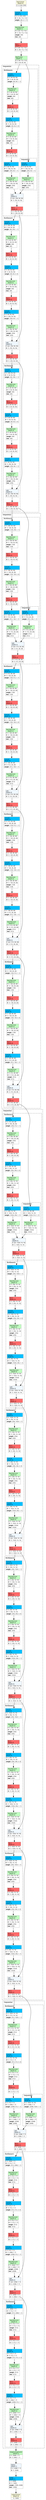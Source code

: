 strict digraph Resnet {
	graph [ordering=in rankdir=TB size="132.29999999999998,132.29999999999998"]
	node [align=left color="#909090" fillcolor="#ffffff90" fontname="Linux libertine" fontsize=10 height=0.2 margin=0 ranksep=0.1 shape=plaintext style=filled]
	edge [fontsize=10]
	0 [label=<
                    <TABLE BORDER="1" CELLBORDER="0"
                    CELLSPACING="0" CELLPADDING="2">
                        <TR>
                            <TD BGCOLOR="lightyellow" ALIGN="LEFT"
                            BORDER="1" SIDES="B"
                            >input-tensor<BR ALIGN="LEFT"/>[depth:0]</TD>
                        </TR>
                        <TR>
                            <TD>(1, 3, 224, 224)</TD>
                        </TR>
                        
                    </TABLE>>]
	1 [label=<
                    <TABLE BORDER="1" CELLBORDER="0"
                    CELLSPACING="0" CELLPADDING="2">
                        <TR>
                            <TD BGCOLOR="deepskyblue1" ALIGN="LEFT"
                            BORDER="1" SIDES="B"
                            >Conv2d<BR ALIGN="LEFT"/>[depth:1]</TD>
                        </TR>
                        <TR>
                            <TD ALIGN="LEFT"><B>I</B> (1, 3, 224, 224)</TD>
                        </TR>
                        <TR>
                            <TD ALIGN="LEFT"><B>O</B> (1, 64, 112, 112)</TD>
                        </TR>
                                        <TR>
                    <TD ALIGN="LEFT"><B>weight</B> (64, 3, 7, 7)</TD>
                </TR>
                    </TABLE>>]
	2 [label=<
                    <TABLE BORDER="1" CELLBORDER="0"
                    CELLSPACING="0" CELLPADDING="2">
                        <TR>
                            <TD BGCOLOR="darkseagreen1" ALIGN="LEFT"
                            BORDER="1" SIDES="B"
                            >BatchNorm2d<BR ALIGN="LEFT"/>[depth:1]</TD>
                        </TR>
                        <TR>
                            <TD ALIGN="LEFT"><B>I</B> (1, 64, 112, 112)</TD>
                        </TR>
                        <TR>
                            <TD ALIGN="LEFT"><B>O</B> (1, 64, 112, 112)</TD>
                        </TR>
                                        <TR>
                    <TD ALIGN="LEFT"><B>weight</B> (64)</TD>
                </TR>
                <TR>
                    <TD ALIGN="LEFT"><B>bias</B> (64)</TD>
                </TR>
                    </TABLE>>]
	3 [label=<
                    <TABLE BORDER="1" CELLBORDER="0"
                    CELLSPACING="0" CELLPADDING="2">
                        <TR>
                            <TD BGCOLOR="indianred1" ALIGN="LEFT"
                            BORDER="1" SIDES="B"
                            >ReLU<BR ALIGN="LEFT"/>[depth:1]</TD>
                        </TR>
                        <TR>
                            <TD ALIGN="LEFT"><B>I</B> (1, 64, 112, 112)</TD>
                        </TR>
                        <TR>
                            <TD ALIGN="LEFT"><B>O</B> (1, 64, 112, 112)</TD>
                        </TR>
                        
                    </TABLE>>]
	4 [label=<
                    <TABLE BORDER="1" CELLBORDER="0"
                    CELLSPACING="0" CELLPADDING="2">
                        <TR>
                            <TD BGCOLOR="darkseagreen1" ALIGN="LEFT"
                            BORDER="1" SIDES="B"
                            >MaxPool2d<BR ALIGN="LEFT"/>[depth:1]</TD>
                        </TR>
                        <TR>
                            <TD ALIGN="LEFT"><B>I</B> (1, 64, 112, 112)</TD>
                        </TR>
                        <TR>
                            <TD ALIGN="LEFT"><B>O</B> (1, 64, 56, 56)</TD>
                        </TR>
                        
                    </TABLE>>]
	subgraph cluster_2 {
		color=black fontsize=12 label=Sequential labeljust=l style=dashed
		subgraph cluster_3 {
			color=black fontsize=12 label=Bottleneck labeljust=l style=dashed
			5 [label=<
                    <TABLE BORDER="1" CELLBORDER="0"
                    CELLSPACING="0" CELLPADDING="2">
                        <TR>
                            <TD BGCOLOR="deepskyblue1" ALIGN="LEFT"
                            BORDER="1" SIDES="B"
                            >Conv2d<BR ALIGN="LEFT"/>[depth:3]</TD>
                        </TR>
                        <TR>
                            <TD ALIGN="LEFT"><B>I</B> (1, 64, 56, 56)</TD>
                        </TR>
                        <TR>
                            <TD ALIGN="LEFT"><B>O</B> (1, 64, 56, 56)</TD>
                        </TR>
                                        <TR>
                    <TD ALIGN="LEFT"><B>weight</B> (64, 64, 1, 1)</TD>
                </TR>
                    </TABLE>>]
			6 [label=<
                    <TABLE BORDER="1" CELLBORDER="0"
                    CELLSPACING="0" CELLPADDING="2">
                        <TR>
                            <TD BGCOLOR="darkseagreen1" ALIGN="LEFT"
                            BORDER="1" SIDES="B"
                            >BatchNorm2d<BR ALIGN="LEFT"/>[depth:3]</TD>
                        </TR>
                        <TR>
                            <TD ALIGN="LEFT"><B>I</B> (1, 64, 56, 56)</TD>
                        </TR>
                        <TR>
                            <TD ALIGN="LEFT"><B>O</B> (1, 64, 56, 56)</TD>
                        </TR>
                                        <TR>
                    <TD ALIGN="LEFT"><B>weight</B> (64)</TD>
                </TR>
                <TR>
                    <TD ALIGN="LEFT"><B>bias</B> (64)</TD>
                </TR>
                    </TABLE>>]
			7 [label=<
                    <TABLE BORDER="1" CELLBORDER="0"
                    CELLSPACING="0" CELLPADDING="2">
                        <TR>
                            <TD BGCOLOR="indianred1" ALIGN="LEFT"
                            BORDER="1" SIDES="B"
                            >ReLU<BR ALIGN="LEFT"/>[depth:3]</TD>
                        </TR>
                        <TR>
                            <TD ALIGN="LEFT"><B>I</B> (1, 64, 56, 56)</TD>
                        </TR>
                        <TR>
                            <TD ALIGN="LEFT"><B>O</B> (1, 64, 56, 56)</TD>
                        </TR>
                        
                    </TABLE>>]
			8 [label=<
                    <TABLE BORDER="1" CELLBORDER="0"
                    CELLSPACING="0" CELLPADDING="2">
                        <TR>
                            <TD BGCOLOR="deepskyblue1" ALIGN="LEFT"
                            BORDER="1" SIDES="B"
                            >Conv2d<BR ALIGN="LEFT"/>[depth:3]</TD>
                        </TR>
                        <TR>
                            <TD ALIGN="LEFT"><B>I</B> (1, 64, 56, 56)</TD>
                        </TR>
                        <TR>
                            <TD ALIGN="LEFT"><B>O</B> (1, 64, 56, 56)</TD>
                        </TR>
                                        <TR>
                    <TD ALIGN="LEFT"><B>weight</B> (64, 64, 3, 3)</TD>
                </TR>
                    </TABLE>>]
			9 [label=<
                    <TABLE BORDER="1" CELLBORDER="0"
                    CELLSPACING="0" CELLPADDING="2">
                        <TR>
                            <TD BGCOLOR="darkseagreen1" ALIGN="LEFT"
                            BORDER="1" SIDES="B"
                            >BatchNorm2d<BR ALIGN="LEFT"/>[depth:3]</TD>
                        </TR>
                        <TR>
                            <TD ALIGN="LEFT"><B>I</B> (1, 64, 56, 56)</TD>
                        </TR>
                        <TR>
                            <TD ALIGN="LEFT"><B>O</B> (1, 64, 56, 56)</TD>
                        </TR>
                                        <TR>
                    <TD ALIGN="LEFT"><B>weight</B> (64)</TD>
                </TR>
                <TR>
                    <TD ALIGN="LEFT"><B>bias</B> (64)</TD>
                </TR>
                    </TABLE>>]
			10 [label=<
                    <TABLE BORDER="1" CELLBORDER="0"
                    CELLSPACING="0" CELLPADDING="2">
                        <TR>
                            <TD BGCOLOR="indianred1" ALIGN="LEFT"
                            BORDER="1" SIDES="B"
                            >ReLU<BR ALIGN="LEFT"/>[depth:3]</TD>
                        </TR>
                        <TR>
                            <TD ALIGN="LEFT"><B>I</B> (1, 64, 56, 56)</TD>
                        </TR>
                        <TR>
                            <TD ALIGN="LEFT"><B>O</B> (1, 64, 56, 56)</TD>
                        </TR>
                        
                    </TABLE>>]
			11 [label=<
                    <TABLE BORDER="1" CELLBORDER="0"
                    CELLSPACING="0" CELLPADDING="2">
                        <TR>
                            <TD BGCOLOR="deepskyblue1" ALIGN="LEFT"
                            BORDER="1" SIDES="B"
                            >Conv2d<BR ALIGN="LEFT"/>[depth:3]</TD>
                        </TR>
                        <TR>
                            <TD ALIGN="LEFT"><B>I</B> (1, 64, 56, 56)</TD>
                        </TR>
                        <TR>
                            <TD ALIGN="LEFT"><B>O</B> (1, 256, 56, 56)</TD>
                        </TR>
                                        <TR>
                    <TD ALIGN="LEFT"><B>weight</B> (256, 64, 1, 1)</TD>
                </TR>
                    </TABLE>>]
			12 [label=<
                    <TABLE BORDER="1" CELLBORDER="0"
                    CELLSPACING="0" CELLPADDING="2">
                        <TR>
                            <TD BGCOLOR="darkseagreen1" ALIGN="LEFT"
                            BORDER="1" SIDES="B"
                            >BatchNorm2d<BR ALIGN="LEFT"/>[depth:3]</TD>
                        </TR>
                        <TR>
                            <TD ALIGN="LEFT"><B>I</B> (1, 256, 56, 56)</TD>
                        </TR>
                        <TR>
                            <TD ALIGN="LEFT"><B>O</B> (1, 256, 56, 56)</TD>
                        </TR>
                                        <TR>
                    <TD ALIGN="LEFT"><B>weight</B> (256)</TD>
                </TR>
                <TR>
                    <TD ALIGN="LEFT"><B>bias</B> (256)</TD>
                </TR>
                    </TABLE>>]
			subgraph cluster_4 {
				color=black fontsize=12 label=Sequential labeljust=l style=dashed
				13 [label=<
                    <TABLE BORDER="1" CELLBORDER="0"
                    CELLSPACING="0" CELLPADDING="2">
                        <TR>
                            <TD BGCOLOR="deepskyblue1" ALIGN="LEFT"
                            BORDER="1" SIDES="B"
                            >Conv2d<BR ALIGN="LEFT"/>[depth:4]</TD>
                        </TR>
                        <TR>
                            <TD ALIGN="LEFT"><B>I</B> (1, 64, 56, 56)</TD>
                        </TR>
                        <TR>
                            <TD ALIGN="LEFT"><B>O</B> (1, 256, 56, 56)</TD>
                        </TR>
                                        <TR>
                    <TD ALIGN="LEFT"><B>weight</B> (256, 64, 1, 1)</TD>
                </TR>
                    </TABLE>>]
				14 [label=<
                    <TABLE BORDER="1" CELLBORDER="0"
                    CELLSPACING="0" CELLPADDING="2">
                        <TR>
                            <TD BGCOLOR="darkseagreen1" ALIGN="LEFT"
                            BORDER="1" SIDES="B"
                            >BatchNorm2d<BR ALIGN="LEFT"/>[depth:4]</TD>
                        </TR>
                        <TR>
                            <TD ALIGN="LEFT"><B>I</B> (1, 256, 56, 56)</TD>
                        </TR>
                        <TR>
                            <TD ALIGN="LEFT"><B>O</B> (1, 256, 56, 56)</TD>
                        </TR>
                                        <TR>
                    <TD ALIGN="LEFT"><B>weight</B> (256)</TD>
                </TR>
                <TR>
                    <TD ALIGN="LEFT"><B>bias</B> (256)</TD>
                </TR>
                    </TABLE>>]
			}
			15 [label=<
                    <TABLE BORDER="1" CELLBORDER="0"
                    CELLSPACING="0" CELLPADDING="2">
                        <TR>
                            <TD BGCOLOR="aliceblue" ALIGN="LEFT"
                            BORDER="1" SIDES="B"
                            >add_<BR ALIGN="LEFT"/>[depth:3]</TD>
                        </TR>
                        <TR>
                            <TD ALIGN="LEFT"><B>I</B> 2x(1, 256, 56, 56)</TD>
                        </TR>
                        <TR>
                            <TD ALIGN="LEFT"><B>O</B> (1, 256, 56, 56)</TD>
                        </TR>
                        
                    </TABLE>>]
			16 [label=<
                    <TABLE BORDER="1" CELLBORDER="0"
                    CELLSPACING="0" CELLPADDING="2">
                        <TR>
                            <TD BGCOLOR="indianred1" ALIGN="LEFT"
                            BORDER="1" SIDES="B"
                            >ReLU<BR ALIGN="LEFT"/>[depth:3]</TD>
                        </TR>
                        <TR>
                            <TD ALIGN="LEFT"><B>I</B> (1, 256, 56, 56)</TD>
                        </TR>
                        <TR>
                            <TD ALIGN="LEFT"><B>O</B> (1, 256, 56, 56)</TD>
                        </TR>
                        
                    </TABLE>>]
		}
		subgraph cluster_5 {
			color=black fontsize=12 label=Bottleneck labeljust=l style=dashed
			17 [label=<
                    <TABLE BORDER="1" CELLBORDER="0"
                    CELLSPACING="0" CELLPADDING="2">
                        <TR>
                            <TD BGCOLOR="deepskyblue1" ALIGN="LEFT"
                            BORDER="1" SIDES="B"
                            >Conv2d<BR ALIGN="LEFT"/>[depth:3]</TD>
                        </TR>
                        <TR>
                            <TD ALIGN="LEFT"><B>I</B> (1, 256, 56, 56)</TD>
                        </TR>
                        <TR>
                            <TD ALIGN="LEFT"><B>O</B> (1, 64, 56, 56)</TD>
                        </TR>
                                        <TR>
                    <TD ALIGN="LEFT"><B>weight</B> (64, 256, 1, 1)</TD>
                </TR>
                    </TABLE>>]
			18 [label=<
                    <TABLE BORDER="1" CELLBORDER="0"
                    CELLSPACING="0" CELLPADDING="2">
                        <TR>
                            <TD BGCOLOR="darkseagreen1" ALIGN="LEFT"
                            BORDER="1" SIDES="B"
                            >BatchNorm2d<BR ALIGN="LEFT"/>[depth:3]</TD>
                        </TR>
                        <TR>
                            <TD ALIGN="LEFT"><B>I</B> (1, 64, 56, 56)</TD>
                        </TR>
                        <TR>
                            <TD ALIGN="LEFT"><B>O</B> (1, 64, 56, 56)</TD>
                        </TR>
                                        <TR>
                    <TD ALIGN="LEFT"><B>weight</B> (64)</TD>
                </TR>
                <TR>
                    <TD ALIGN="LEFT"><B>bias</B> (64)</TD>
                </TR>
                    </TABLE>>]
			19 [label=<
                    <TABLE BORDER="1" CELLBORDER="0"
                    CELLSPACING="0" CELLPADDING="2">
                        <TR>
                            <TD BGCOLOR="indianred1" ALIGN="LEFT"
                            BORDER="1" SIDES="B"
                            >ReLU<BR ALIGN="LEFT"/>[depth:3]</TD>
                        </TR>
                        <TR>
                            <TD ALIGN="LEFT"><B>I</B> (1, 64, 56, 56)</TD>
                        </TR>
                        <TR>
                            <TD ALIGN="LEFT"><B>O</B> (1, 64, 56, 56)</TD>
                        </TR>
                        
                    </TABLE>>]
			20 [label=<
                    <TABLE BORDER="1" CELLBORDER="0"
                    CELLSPACING="0" CELLPADDING="2">
                        <TR>
                            <TD BGCOLOR="deepskyblue1" ALIGN="LEFT"
                            BORDER="1" SIDES="B"
                            >Conv2d<BR ALIGN="LEFT"/>[depth:3]</TD>
                        </TR>
                        <TR>
                            <TD ALIGN="LEFT"><B>I</B> (1, 64, 56, 56)</TD>
                        </TR>
                        <TR>
                            <TD ALIGN="LEFT"><B>O</B> (1, 64, 56, 56)</TD>
                        </TR>
                                        <TR>
                    <TD ALIGN="LEFT"><B>weight</B> (64, 64, 3, 3)</TD>
                </TR>
                    </TABLE>>]
			21 [label=<
                    <TABLE BORDER="1" CELLBORDER="0"
                    CELLSPACING="0" CELLPADDING="2">
                        <TR>
                            <TD BGCOLOR="darkseagreen1" ALIGN="LEFT"
                            BORDER="1" SIDES="B"
                            >BatchNorm2d<BR ALIGN="LEFT"/>[depth:3]</TD>
                        </TR>
                        <TR>
                            <TD ALIGN="LEFT"><B>I</B> (1, 64, 56, 56)</TD>
                        </TR>
                        <TR>
                            <TD ALIGN="LEFT"><B>O</B> (1, 64, 56, 56)</TD>
                        </TR>
                                        <TR>
                    <TD ALIGN="LEFT"><B>weight</B> (64)</TD>
                </TR>
                <TR>
                    <TD ALIGN="LEFT"><B>bias</B> (64)</TD>
                </TR>
                    </TABLE>>]
			22 [label=<
                    <TABLE BORDER="1" CELLBORDER="0"
                    CELLSPACING="0" CELLPADDING="2">
                        <TR>
                            <TD BGCOLOR="indianred1" ALIGN="LEFT"
                            BORDER="1" SIDES="B"
                            >ReLU<BR ALIGN="LEFT"/>[depth:3]</TD>
                        </TR>
                        <TR>
                            <TD ALIGN="LEFT"><B>I</B> (1, 64, 56, 56)</TD>
                        </TR>
                        <TR>
                            <TD ALIGN="LEFT"><B>O</B> (1, 64, 56, 56)</TD>
                        </TR>
                        
                    </TABLE>>]
			23 [label=<
                    <TABLE BORDER="1" CELLBORDER="0"
                    CELLSPACING="0" CELLPADDING="2">
                        <TR>
                            <TD BGCOLOR="deepskyblue1" ALIGN="LEFT"
                            BORDER="1" SIDES="B"
                            >Conv2d<BR ALIGN="LEFT"/>[depth:3]</TD>
                        </TR>
                        <TR>
                            <TD ALIGN="LEFT"><B>I</B> (1, 64, 56, 56)</TD>
                        </TR>
                        <TR>
                            <TD ALIGN="LEFT"><B>O</B> (1, 256, 56, 56)</TD>
                        </TR>
                                        <TR>
                    <TD ALIGN="LEFT"><B>weight</B> (256, 64, 1, 1)</TD>
                </TR>
                    </TABLE>>]
			24 [label=<
                    <TABLE BORDER="1" CELLBORDER="0"
                    CELLSPACING="0" CELLPADDING="2">
                        <TR>
                            <TD BGCOLOR="darkseagreen1" ALIGN="LEFT"
                            BORDER="1" SIDES="B"
                            >BatchNorm2d<BR ALIGN="LEFT"/>[depth:3]</TD>
                        </TR>
                        <TR>
                            <TD ALIGN="LEFT"><B>I</B> (1, 256, 56, 56)</TD>
                        </TR>
                        <TR>
                            <TD ALIGN="LEFT"><B>O</B> (1, 256, 56, 56)</TD>
                        </TR>
                                        <TR>
                    <TD ALIGN="LEFT"><B>weight</B> (256)</TD>
                </TR>
                <TR>
                    <TD ALIGN="LEFT"><B>bias</B> (256)</TD>
                </TR>
                    </TABLE>>]
			25 [label=<
                    <TABLE BORDER="1" CELLBORDER="0"
                    CELLSPACING="0" CELLPADDING="2">
                        <TR>
                            <TD BGCOLOR="aliceblue" ALIGN="LEFT"
                            BORDER="1" SIDES="B"
                            >add_<BR ALIGN="LEFT"/>[depth:3]</TD>
                        </TR>
                        <TR>
                            <TD ALIGN="LEFT"><B>I</B> 2x(1, 256, 56, 56)</TD>
                        </TR>
                        <TR>
                            <TD ALIGN="LEFT"><B>O</B> (1, 256, 56, 56)</TD>
                        </TR>
                        
                    </TABLE>>]
			26 [label=<
                    <TABLE BORDER="1" CELLBORDER="0"
                    CELLSPACING="0" CELLPADDING="2">
                        <TR>
                            <TD BGCOLOR="indianred1" ALIGN="LEFT"
                            BORDER="1" SIDES="B"
                            >ReLU<BR ALIGN="LEFT"/>[depth:3]</TD>
                        </TR>
                        <TR>
                            <TD ALIGN="LEFT"><B>I</B> (1, 256, 56, 56)</TD>
                        </TR>
                        <TR>
                            <TD ALIGN="LEFT"><B>O</B> (1, 256, 56, 56)</TD>
                        </TR>
                        
                    </TABLE>>]
		}
		subgraph cluster_6 {
			color=black fontsize=12 label=Bottleneck labeljust=l style=dashed
			27 [label=<
                    <TABLE BORDER="1" CELLBORDER="0"
                    CELLSPACING="0" CELLPADDING="2">
                        <TR>
                            <TD BGCOLOR="deepskyblue1" ALIGN="LEFT"
                            BORDER="1" SIDES="B"
                            >Conv2d<BR ALIGN="LEFT"/>[depth:3]</TD>
                        </TR>
                        <TR>
                            <TD ALIGN="LEFT"><B>I</B> (1, 256, 56, 56)</TD>
                        </TR>
                        <TR>
                            <TD ALIGN="LEFT"><B>O</B> (1, 64, 56, 56)</TD>
                        </TR>
                                        <TR>
                    <TD ALIGN="LEFT"><B>weight</B> (64, 256, 1, 1)</TD>
                </TR>
                    </TABLE>>]
			28 [label=<
                    <TABLE BORDER="1" CELLBORDER="0"
                    CELLSPACING="0" CELLPADDING="2">
                        <TR>
                            <TD BGCOLOR="darkseagreen1" ALIGN="LEFT"
                            BORDER="1" SIDES="B"
                            >BatchNorm2d<BR ALIGN="LEFT"/>[depth:3]</TD>
                        </TR>
                        <TR>
                            <TD ALIGN="LEFT"><B>I</B> (1, 64, 56, 56)</TD>
                        </TR>
                        <TR>
                            <TD ALIGN="LEFT"><B>O</B> (1, 64, 56, 56)</TD>
                        </TR>
                                        <TR>
                    <TD ALIGN="LEFT"><B>weight</B> (64)</TD>
                </TR>
                <TR>
                    <TD ALIGN="LEFT"><B>bias</B> (64)</TD>
                </TR>
                    </TABLE>>]
			29 [label=<
                    <TABLE BORDER="1" CELLBORDER="0"
                    CELLSPACING="0" CELLPADDING="2">
                        <TR>
                            <TD BGCOLOR="indianred1" ALIGN="LEFT"
                            BORDER="1" SIDES="B"
                            >ReLU<BR ALIGN="LEFT"/>[depth:3]</TD>
                        </TR>
                        <TR>
                            <TD ALIGN="LEFT"><B>I</B> (1, 64, 56, 56)</TD>
                        </TR>
                        <TR>
                            <TD ALIGN="LEFT"><B>O</B> (1, 64, 56, 56)</TD>
                        </TR>
                        
                    </TABLE>>]
			30 [label=<
                    <TABLE BORDER="1" CELLBORDER="0"
                    CELLSPACING="0" CELLPADDING="2">
                        <TR>
                            <TD BGCOLOR="deepskyblue1" ALIGN="LEFT"
                            BORDER="1" SIDES="B"
                            >Conv2d<BR ALIGN="LEFT"/>[depth:3]</TD>
                        </TR>
                        <TR>
                            <TD ALIGN="LEFT"><B>I</B> (1, 64, 56, 56)</TD>
                        </TR>
                        <TR>
                            <TD ALIGN="LEFT"><B>O</B> (1, 64, 56, 56)</TD>
                        </TR>
                                        <TR>
                    <TD ALIGN="LEFT"><B>weight</B> (64, 64, 3, 3)</TD>
                </TR>
                    </TABLE>>]
			31 [label=<
                    <TABLE BORDER="1" CELLBORDER="0"
                    CELLSPACING="0" CELLPADDING="2">
                        <TR>
                            <TD BGCOLOR="darkseagreen1" ALIGN="LEFT"
                            BORDER="1" SIDES="B"
                            >BatchNorm2d<BR ALIGN="LEFT"/>[depth:3]</TD>
                        </TR>
                        <TR>
                            <TD ALIGN="LEFT"><B>I</B> (1, 64, 56, 56)</TD>
                        </TR>
                        <TR>
                            <TD ALIGN="LEFT"><B>O</B> (1, 64, 56, 56)</TD>
                        </TR>
                                        <TR>
                    <TD ALIGN="LEFT"><B>weight</B> (64)</TD>
                </TR>
                <TR>
                    <TD ALIGN="LEFT"><B>bias</B> (64)</TD>
                </TR>
                    </TABLE>>]
			32 [label=<
                    <TABLE BORDER="1" CELLBORDER="0"
                    CELLSPACING="0" CELLPADDING="2">
                        <TR>
                            <TD BGCOLOR="indianred1" ALIGN="LEFT"
                            BORDER="1" SIDES="B"
                            >ReLU<BR ALIGN="LEFT"/>[depth:3]</TD>
                        </TR>
                        <TR>
                            <TD ALIGN="LEFT"><B>I</B> (1, 64, 56, 56)</TD>
                        </TR>
                        <TR>
                            <TD ALIGN="LEFT"><B>O</B> (1, 64, 56, 56)</TD>
                        </TR>
                        
                    </TABLE>>]
			33 [label=<
                    <TABLE BORDER="1" CELLBORDER="0"
                    CELLSPACING="0" CELLPADDING="2">
                        <TR>
                            <TD BGCOLOR="deepskyblue1" ALIGN="LEFT"
                            BORDER="1" SIDES="B"
                            >Conv2d<BR ALIGN="LEFT"/>[depth:3]</TD>
                        </TR>
                        <TR>
                            <TD ALIGN="LEFT"><B>I</B> (1, 64, 56, 56)</TD>
                        </TR>
                        <TR>
                            <TD ALIGN="LEFT"><B>O</B> (1, 256, 56, 56)</TD>
                        </TR>
                                        <TR>
                    <TD ALIGN="LEFT"><B>weight</B> (256, 64, 1, 1)</TD>
                </TR>
                    </TABLE>>]
			34 [label=<
                    <TABLE BORDER="1" CELLBORDER="0"
                    CELLSPACING="0" CELLPADDING="2">
                        <TR>
                            <TD BGCOLOR="darkseagreen1" ALIGN="LEFT"
                            BORDER="1" SIDES="B"
                            >BatchNorm2d<BR ALIGN="LEFT"/>[depth:3]</TD>
                        </TR>
                        <TR>
                            <TD ALIGN="LEFT"><B>I</B> (1, 256, 56, 56)</TD>
                        </TR>
                        <TR>
                            <TD ALIGN="LEFT"><B>O</B> (1, 256, 56, 56)</TD>
                        </TR>
                                        <TR>
                    <TD ALIGN="LEFT"><B>weight</B> (256)</TD>
                </TR>
                <TR>
                    <TD ALIGN="LEFT"><B>bias</B> (256)</TD>
                </TR>
                    </TABLE>>]
			35 [label=<
                    <TABLE BORDER="1" CELLBORDER="0"
                    CELLSPACING="0" CELLPADDING="2">
                        <TR>
                            <TD BGCOLOR="aliceblue" ALIGN="LEFT"
                            BORDER="1" SIDES="B"
                            >add_<BR ALIGN="LEFT"/>[depth:3]</TD>
                        </TR>
                        <TR>
                            <TD ALIGN="LEFT"><B>I</B> 2x(1, 256, 56, 56)</TD>
                        </TR>
                        <TR>
                            <TD ALIGN="LEFT"><B>O</B> (1, 256, 56, 56)</TD>
                        </TR>
                        
                    </TABLE>>]
			36 [label=<
                    <TABLE BORDER="1" CELLBORDER="0"
                    CELLSPACING="0" CELLPADDING="2">
                        <TR>
                            <TD BGCOLOR="indianred1" ALIGN="LEFT"
                            BORDER="1" SIDES="B"
                            >ReLU<BR ALIGN="LEFT"/>[depth:3]</TD>
                        </TR>
                        <TR>
                            <TD ALIGN="LEFT"><B>I</B> (1, 256, 56, 56)</TD>
                        </TR>
                        <TR>
                            <TD ALIGN="LEFT"><B>O</B> (1, 256, 56, 56)</TD>
                        </TR>
                        
                    </TABLE>>]
		}
	}
	subgraph cluster_7 {
		color=black fontsize=12 label=Sequential labeljust=l style=dashed
		subgraph cluster_8 {
			color=black fontsize=12 label=Bottleneck labeljust=l style=dashed
			37 [label=<
                    <TABLE BORDER="1" CELLBORDER="0"
                    CELLSPACING="0" CELLPADDING="2">
                        <TR>
                            <TD BGCOLOR="deepskyblue1" ALIGN="LEFT"
                            BORDER="1" SIDES="B"
                            >Conv2d<BR ALIGN="LEFT"/>[depth:3]</TD>
                        </TR>
                        <TR>
                            <TD ALIGN="LEFT"><B>I</B> (1, 256, 56, 56)</TD>
                        </TR>
                        <TR>
                            <TD ALIGN="LEFT"><B>O</B> (1, 128, 56, 56)</TD>
                        </TR>
                                        <TR>
                    <TD ALIGN="LEFT"><B>weight</B> (128, 256, 1, 1)</TD>
                </TR>
                    </TABLE>>]
			38 [label=<
                    <TABLE BORDER="1" CELLBORDER="0"
                    CELLSPACING="0" CELLPADDING="2">
                        <TR>
                            <TD BGCOLOR="darkseagreen1" ALIGN="LEFT"
                            BORDER="1" SIDES="B"
                            >BatchNorm2d<BR ALIGN="LEFT"/>[depth:3]</TD>
                        </TR>
                        <TR>
                            <TD ALIGN="LEFT"><B>I</B> (1, 128, 56, 56)</TD>
                        </TR>
                        <TR>
                            <TD ALIGN="LEFT"><B>O</B> (1, 128, 56, 56)</TD>
                        </TR>
                                        <TR>
                    <TD ALIGN="LEFT"><B>weight</B> (128)</TD>
                </TR>
                <TR>
                    <TD ALIGN="LEFT"><B>bias</B> (128)</TD>
                </TR>
                    </TABLE>>]
			39 [label=<
                    <TABLE BORDER="1" CELLBORDER="0"
                    CELLSPACING="0" CELLPADDING="2">
                        <TR>
                            <TD BGCOLOR="indianred1" ALIGN="LEFT"
                            BORDER="1" SIDES="B"
                            >ReLU<BR ALIGN="LEFT"/>[depth:3]</TD>
                        </TR>
                        <TR>
                            <TD ALIGN="LEFT"><B>I</B> (1, 128, 56, 56)</TD>
                        </TR>
                        <TR>
                            <TD ALIGN="LEFT"><B>O</B> (1, 128, 56, 56)</TD>
                        </TR>
                        
                    </TABLE>>]
			40 [label=<
                    <TABLE BORDER="1" CELLBORDER="0"
                    CELLSPACING="0" CELLPADDING="2">
                        <TR>
                            <TD BGCOLOR="deepskyblue1" ALIGN="LEFT"
                            BORDER="1" SIDES="B"
                            >Conv2d<BR ALIGN="LEFT"/>[depth:3]</TD>
                        </TR>
                        <TR>
                            <TD ALIGN="LEFT"><B>I</B> (1, 128, 56, 56)</TD>
                        </TR>
                        <TR>
                            <TD ALIGN="LEFT"><B>O</B> (1, 128, 28, 28)</TD>
                        </TR>
                                        <TR>
                    <TD ALIGN="LEFT"><B>weight</B> (128, 128, 3, 3)</TD>
                </TR>
                    </TABLE>>]
			41 [label=<
                    <TABLE BORDER="1" CELLBORDER="0"
                    CELLSPACING="0" CELLPADDING="2">
                        <TR>
                            <TD BGCOLOR="darkseagreen1" ALIGN="LEFT"
                            BORDER="1" SIDES="B"
                            >BatchNorm2d<BR ALIGN="LEFT"/>[depth:3]</TD>
                        </TR>
                        <TR>
                            <TD ALIGN="LEFT"><B>I</B> (1, 128, 28, 28)</TD>
                        </TR>
                        <TR>
                            <TD ALIGN="LEFT"><B>O</B> (1, 128, 28, 28)</TD>
                        </TR>
                                        <TR>
                    <TD ALIGN="LEFT"><B>weight</B> (128)</TD>
                </TR>
                <TR>
                    <TD ALIGN="LEFT"><B>bias</B> (128)</TD>
                </TR>
                    </TABLE>>]
			42 [label=<
                    <TABLE BORDER="1" CELLBORDER="0"
                    CELLSPACING="0" CELLPADDING="2">
                        <TR>
                            <TD BGCOLOR="indianred1" ALIGN="LEFT"
                            BORDER="1" SIDES="B"
                            >ReLU<BR ALIGN="LEFT"/>[depth:3]</TD>
                        </TR>
                        <TR>
                            <TD ALIGN="LEFT"><B>I</B> (1, 128, 28, 28)</TD>
                        </TR>
                        <TR>
                            <TD ALIGN="LEFT"><B>O</B> (1, 128, 28, 28)</TD>
                        </TR>
                        
                    </TABLE>>]
			43 [label=<
                    <TABLE BORDER="1" CELLBORDER="0"
                    CELLSPACING="0" CELLPADDING="2">
                        <TR>
                            <TD BGCOLOR="deepskyblue1" ALIGN="LEFT"
                            BORDER="1" SIDES="B"
                            >Conv2d<BR ALIGN="LEFT"/>[depth:3]</TD>
                        </TR>
                        <TR>
                            <TD ALIGN="LEFT"><B>I</B> (1, 128, 28, 28)</TD>
                        </TR>
                        <TR>
                            <TD ALIGN="LEFT"><B>O</B> (1, 512, 28, 28)</TD>
                        </TR>
                                        <TR>
                    <TD ALIGN="LEFT"><B>weight</B> (512, 128, 1, 1)</TD>
                </TR>
                    </TABLE>>]
			44 [label=<
                    <TABLE BORDER="1" CELLBORDER="0"
                    CELLSPACING="0" CELLPADDING="2">
                        <TR>
                            <TD BGCOLOR="darkseagreen1" ALIGN="LEFT"
                            BORDER="1" SIDES="B"
                            >BatchNorm2d<BR ALIGN="LEFT"/>[depth:3]</TD>
                        </TR>
                        <TR>
                            <TD ALIGN="LEFT"><B>I</B> (1, 512, 28, 28)</TD>
                        </TR>
                        <TR>
                            <TD ALIGN="LEFT"><B>O</B> (1, 512, 28, 28)</TD>
                        </TR>
                                        <TR>
                    <TD ALIGN="LEFT"><B>weight</B> (512)</TD>
                </TR>
                <TR>
                    <TD ALIGN="LEFT"><B>bias</B> (512)</TD>
                </TR>
                    </TABLE>>]
			subgraph cluster_9 {
				color=black fontsize=12 label=Sequential labeljust=l style=dashed
				45 [label=<
                    <TABLE BORDER="1" CELLBORDER="0"
                    CELLSPACING="0" CELLPADDING="2">
                        <TR>
                            <TD BGCOLOR="deepskyblue1" ALIGN="LEFT"
                            BORDER="1" SIDES="B"
                            >Conv2d<BR ALIGN="LEFT"/>[depth:4]</TD>
                        </TR>
                        <TR>
                            <TD ALIGN="LEFT"><B>I</B> (1, 256, 56, 56)</TD>
                        </TR>
                        <TR>
                            <TD ALIGN="LEFT"><B>O</B> (1, 512, 28, 28)</TD>
                        </TR>
                                        <TR>
                    <TD ALIGN="LEFT"><B>weight</B> (512, 256, 1, 1)</TD>
                </TR>
                    </TABLE>>]
				46 [label=<
                    <TABLE BORDER="1" CELLBORDER="0"
                    CELLSPACING="0" CELLPADDING="2">
                        <TR>
                            <TD BGCOLOR="darkseagreen1" ALIGN="LEFT"
                            BORDER="1" SIDES="B"
                            >BatchNorm2d<BR ALIGN="LEFT"/>[depth:4]</TD>
                        </TR>
                        <TR>
                            <TD ALIGN="LEFT"><B>I</B> (1, 512, 28, 28)</TD>
                        </TR>
                        <TR>
                            <TD ALIGN="LEFT"><B>O</B> (1, 512, 28, 28)</TD>
                        </TR>
                                        <TR>
                    <TD ALIGN="LEFT"><B>weight</B> (512)</TD>
                </TR>
                <TR>
                    <TD ALIGN="LEFT"><B>bias</B> (512)</TD>
                </TR>
                    </TABLE>>]
			}
			47 [label=<
                    <TABLE BORDER="1" CELLBORDER="0"
                    CELLSPACING="0" CELLPADDING="2">
                        <TR>
                            <TD BGCOLOR="aliceblue" ALIGN="LEFT"
                            BORDER="1" SIDES="B"
                            >add_<BR ALIGN="LEFT"/>[depth:3]</TD>
                        </TR>
                        <TR>
                            <TD ALIGN="LEFT"><B>I</B> 2x(1, 512, 28, 28)</TD>
                        </TR>
                        <TR>
                            <TD ALIGN="LEFT"><B>O</B> (1, 512, 28, 28)</TD>
                        </TR>
                        
                    </TABLE>>]
			48 [label=<
                    <TABLE BORDER="1" CELLBORDER="0"
                    CELLSPACING="0" CELLPADDING="2">
                        <TR>
                            <TD BGCOLOR="indianred1" ALIGN="LEFT"
                            BORDER="1" SIDES="B"
                            >ReLU<BR ALIGN="LEFT"/>[depth:3]</TD>
                        </TR>
                        <TR>
                            <TD ALIGN="LEFT"><B>I</B> (1, 512, 28, 28)</TD>
                        </TR>
                        <TR>
                            <TD ALIGN="LEFT"><B>O</B> (1, 512, 28, 28)</TD>
                        </TR>
                        
                    </TABLE>>]
		}
		subgraph cluster_10 {
			color=black fontsize=12 label=Bottleneck labeljust=l style=dashed
			49 [label=<
                    <TABLE BORDER="1" CELLBORDER="0"
                    CELLSPACING="0" CELLPADDING="2">
                        <TR>
                            <TD BGCOLOR="deepskyblue1" ALIGN="LEFT"
                            BORDER="1" SIDES="B"
                            >Conv2d<BR ALIGN="LEFT"/>[depth:3]</TD>
                        </TR>
                        <TR>
                            <TD ALIGN="LEFT"><B>I</B> (1, 512, 28, 28)</TD>
                        </TR>
                        <TR>
                            <TD ALIGN="LEFT"><B>O</B> (1, 128, 28, 28)</TD>
                        </TR>
                                        <TR>
                    <TD ALIGN="LEFT"><B>weight</B> (128, 512, 1, 1)</TD>
                </TR>
                    </TABLE>>]
			50 [label=<
                    <TABLE BORDER="1" CELLBORDER="0"
                    CELLSPACING="0" CELLPADDING="2">
                        <TR>
                            <TD BGCOLOR="darkseagreen1" ALIGN="LEFT"
                            BORDER="1" SIDES="B"
                            >BatchNorm2d<BR ALIGN="LEFT"/>[depth:3]</TD>
                        </TR>
                        <TR>
                            <TD ALIGN="LEFT"><B>I</B> (1, 128, 28, 28)</TD>
                        </TR>
                        <TR>
                            <TD ALIGN="LEFT"><B>O</B> (1, 128, 28, 28)</TD>
                        </TR>
                                        <TR>
                    <TD ALIGN="LEFT"><B>weight</B> (128)</TD>
                </TR>
                <TR>
                    <TD ALIGN="LEFT"><B>bias</B> (128)</TD>
                </TR>
                    </TABLE>>]
			51 [label=<
                    <TABLE BORDER="1" CELLBORDER="0"
                    CELLSPACING="0" CELLPADDING="2">
                        <TR>
                            <TD BGCOLOR="indianred1" ALIGN="LEFT"
                            BORDER="1" SIDES="B"
                            >ReLU<BR ALIGN="LEFT"/>[depth:3]</TD>
                        </TR>
                        <TR>
                            <TD ALIGN="LEFT"><B>I</B> (1, 128, 28, 28)</TD>
                        </TR>
                        <TR>
                            <TD ALIGN="LEFT"><B>O</B> (1, 128, 28, 28)</TD>
                        </TR>
                        
                    </TABLE>>]
			52 [label=<
                    <TABLE BORDER="1" CELLBORDER="0"
                    CELLSPACING="0" CELLPADDING="2">
                        <TR>
                            <TD BGCOLOR="deepskyblue1" ALIGN="LEFT"
                            BORDER="1" SIDES="B"
                            >Conv2d<BR ALIGN="LEFT"/>[depth:3]</TD>
                        </TR>
                        <TR>
                            <TD ALIGN="LEFT"><B>I</B> (1, 128, 28, 28)</TD>
                        </TR>
                        <TR>
                            <TD ALIGN="LEFT"><B>O</B> (1, 128, 28, 28)</TD>
                        </TR>
                                        <TR>
                    <TD ALIGN="LEFT"><B>weight</B> (128, 128, 3, 3)</TD>
                </TR>
                    </TABLE>>]
			53 [label=<
                    <TABLE BORDER="1" CELLBORDER="0"
                    CELLSPACING="0" CELLPADDING="2">
                        <TR>
                            <TD BGCOLOR="darkseagreen1" ALIGN="LEFT"
                            BORDER="1" SIDES="B"
                            >BatchNorm2d<BR ALIGN="LEFT"/>[depth:3]</TD>
                        </TR>
                        <TR>
                            <TD ALIGN="LEFT"><B>I</B> (1, 128, 28, 28)</TD>
                        </TR>
                        <TR>
                            <TD ALIGN="LEFT"><B>O</B> (1, 128, 28, 28)</TD>
                        </TR>
                                        <TR>
                    <TD ALIGN="LEFT"><B>weight</B> (128)</TD>
                </TR>
                <TR>
                    <TD ALIGN="LEFT"><B>bias</B> (128)</TD>
                </TR>
                    </TABLE>>]
			54 [label=<
                    <TABLE BORDER="1" CELLBORDER="0"
                    CELLSPACING="0" CELLPADDING="2">
                        <TR>
                            <TD BGCOLOR="indianred1" ALIGN="LEFT"
                            BORDER="1" SIDES="B"
                            >ReLU<BR ALIGN="LEFT"/>[depth:3]</TD>
                        </TR>
                        <TR>
                            <TD ALIGN="LEFT"><B>I</B> (1, 128, 28, 28)</TD>
                        </TR>
                        <TR>
                            <TD ALIGN="LEFT"><B>O</B> (1, 128, 28, 28)</TD>
                        </TR>
                        
                    </TABLE>>]
			55 [label=<
                    <TABLE BORDER="1" CELLBORDER="0"
                    CELLSPACING="0" CELLPADDING="2">
                        <TR>
                            <TD BGCOLOR="deepskyblue1" ALIGN="LEFT"
                            BORDER="1" SIDES="B"
                            >Conv2d<BR ALIGN="LEFT"/>[depth:3]</TD>
                        </TR>
                        <TR>
                            <TD ALIGN="LEFT"><B>I</B> (1, 128, 28, 28)</TD>
                        </TR>
                        <TR>
                            <TD ALIGN="LEFT"><B>O</B> (1, 512, 28, 28)</TD>
                        </TR>
                                        <TR>
                    <TD ALIGN="LEFT"><B>weight</B> (512, 128, 1, 1)</TD>
                </TR>
                    </TABLE>>]
			56 [label=<
                    <TABLE BORDER="1" CELLBORDER="0"
                    CELLSPACING="0" CELLPADDING="2">
                        <TR>
                            <TD BGCOLOR="darkseagreen1" ALIGN="LEFT"
                            BORDER="1" SIDES="B"
                            >BatchNorm2d<BR ALIGN="LEFT"/>[depth:3]</TD>
                        </TR>
                        <TR>
                            <TD ALIGN="LEFT"><B>I</B> (1, 512, 28, 28)</TD>
                        </TR>
                        <TR>
                            <TD ALIGN="LEFT"><B>O</B> (1, 512, 28, 28)</TD>
                        </TR>
                                        <TR>
                    <TD ALIGN="LEFT"><B>weight</B> (512)</TD>
                </TR>
                <TR>
                    <TD ALIGN="LEFT"><B>bias</B> (512)</TD>
                </TR>
                    </TABLE>>]
			57 [label=<
                    <TABLE BORDER="1" CELLBORDER="0"
                    CELLSPACING="0" CELLPADDING="2">
                        <TR>
                            <TD BGCOLOR="aliceblue" ALIGN="LEFT"
                            BORDER="1" SIDES="B"
                            >add_<BR ALIGN="LEFT"/>[depth:3]</TD>
                        </TR>
                        <TR>
                            <TD ALIGN="LEFT"><B>I</B> 2x(1, 512, 28, 28)</TD>
                        </TR>
                        <TR>
                            <TD ALIGN="LEFT"><B>O</B> (1, 512, 28, 28)</TD>
                        </TR>
                        
                    </TABLE>>]
			58 [label=<
                    <TABLE BORDER="1" CELLBORDER="0"
                    CELLSPACING="0" CELLPADDING="2">
                        <TR>
                            <TD BGCOLOR="indianred1" ALIGN="LEFT"
                            BORDER="1" SIDES="B"
                            >ReLU<BR ALIGN="LEFT"/>[depth:3]</TD>
                        </TR>
                        <TR>
                            <TD ALIGN="LEFT"><B>I</B> (1, 512, 28, 28)</TD>
                        </TR>
                        <TR>
                            <TD ALIGN="LEFT"><B>O</B> (1, 512, 28, 28)</TD>
                        </TR>
                        
                    </TABLE>>]
		}
		subgraph cluster_11 {
			color=black fontsize=12 label=Bottleneck labeljust=l style=dashed
			59 [label=<
                    <TABLE BORDER="1" CELLBORDER="0"
                    CELLSPACING="0" CELLPADDING="2">
                        <TR>
                            <TD BGCOLOR="deepskyblue1" ALIGN="LEFT"
                            BORDER="1" SIDES="B"
                            >Conv2d<BR ALIGN="LEFT"/>[depth:3]</TD>
                        </TR>
                        <TR>
                            <TD ALIGN="LEFT"><B>I</B> (1, 512, 28, 28)</TD>
                        </TR>
                        <TR>
                            <TD ALIGN="LEFT"><B>O</B> (1, 128, 28, 28)</TD>
                        </TR>
                                        <TR>
                    <TD ALIGN="LEFT"><B>weight</B> (128, 512, 1, 1)</TD>
                </TR>
                    </TABLE>>]
			60 [label=<
                    <TABLE BORDER="1" CELLBORDER="0"
                    CELLSPACING="0" CELLPADDING="2">
                        <TR>
                            <TD BGCOLOR="darkseagreen1" ALIGN="LEFT"
                            BORDER="1" SIDES="B"
                            >BatchNorm2d<BR ALIGN="LEFT"/>[depth:3]</TD>
                        </TR>
                        <TR>
                            <TD ALIGN="LEFT"><B>I</B> (1, 128, 28, 28)</TD>
                        </TR>
                        <TR>
                            <TD ALIGN="LEFT"><B>O</B> (1, 128, 28, 28)</TD>
                        </TR>
                                        <TR>
                    <TD ALIGN="LEFT"><B>weight</B> (128)</TD>
                </TR>
                <TR>
                    <TD ALIGN="LEFT"><B>bias</B> (128)</TD>
                </TR>
                    </TABLE>>]
			61 [label=<
                    <TABLE BORDER="1" CELLBORDER="0"
                    CELLSPACING="0" CELLPADDING="2">
                        <TR>
                            <TD BGCOLOR="indianred1" ALIGN="LEFT"
                            BORDER="1" SIDES="B"
                            >ReLU<BR ALIGN="LEFT"/>[depth:3]</TD>
                        </TR>
                        <TR>
                            <TD ALIGN="LEFT"><B>I</B> (1, 128, 28, 28)</TD>
                        </TR>
                        <TR>
                            <TD ALIGN="LEFT"><B>O</B> (1, 128, 28, 28)</TD>
                        </TR>
                        
                    </TABLE>>]
			62 [label=<
                    <TABLE BORDER="1" CELLBORDER="0"
                    CELLSPACING="0" CELLPADDING="2">
                        <TR>
                            <TD BGCOLOR="deepskyblue1" ALIGN="LEFT"
                            BORDER="1" SIDES="B"
                            >Conv2d<BR ALIGN="LEFT"/>[depth:3]</TD>
                        </TR>
                        <TR>
                            <TD ALIGN="LEFT"><B>I</B> (1, 128, 28, 28)</TD>
                        </TR>
                        <TR>
                            <TD ALIGN="LEFT"><B>O</B> (1, 128, 28, 28)</TD>
                        </TR>
                                        <TR>
                    <TD ALIGN="LEFT"><B>weight</B> (128, 128, 3, 3)</TD>
                </TR>
                    </TABLE>>]
			63 [label=<
                    <TABLE BORDER="1" CELLBORDER="0"
                    CELLSPACING="0" CELLPADDING="2">
                        <TR>
                            <TD BGCOLOR="darkseagreen1" ALIGN="LEFT"
                            BORDER="1" SIDES="B"
                            >BatchNorm2d<BR ALIGN="LEFT"/>[depth:3]</TD>
                        </TR>
                        <TR>
                            <TD ALIGN="LEFT"><B>I</B> (1, 128, 28, 28)</TD>
                        </TR>
                        <TR>
                            <TD ALIGN="LEFT"><B>O</B> (1, 128, 28, 28)</TD>
                        </TR>
                                        <TR>
                    <TD ALIGN="LEFT"><B>weight</B> (128)</TD>
                </TR>
                <TR>
                    <TD ALIGN="LEFT"><B>bias</B> (128)</TD>
                </TR>
                    </TABLE>>]
			64 [label=<
                    <TABLE BORDER="1" CELLBORDER="0"
                    CELLSPACING="0" CELLPADDING="2">
                        <TR>
                            <TD BGCOLOR="indianred1" ALIGN="LEFT"
                            BORDER="1" SIDES="B"
                            >ReLU<BR ALIGN="LEFT"/>[depth:3]</TD>
                        </TR>
                        <TR>
                            <TD ALIGN="LEFT"><B>I</B> (1, 128, 28, 28)</TD>
                        </TR>
                        <TR>
                            <TD ALIGN="LEFT"><B>O</B> (1, 128, 28, 28)</TD>
                        </TR>
                        
                    </TABLE>>]
			65 [label=<
                    <TABLE BORDER="1" CELLBORDER="0"
                    CELLSPACING="0" CELLPADDING="2">
                        <TR>
                            <TD BGCOLOR="deepskyblue1" ALIGN="LEFT"
                            BORDER="1" SIDES="B"
                            >Conv2d<BR ALIGN="LEFT"/>[depth:3]</TD>
                        </TR>
                        <TR>
                            <TD ALIGN="LEFT"><B>I</B> (1, 128, 28, 28)</TD>
                        </TR>
                        <TR>
                            <TD ALIGN="LEFT"><B>O</B> (1, 512, 28, 28)</TD>
                        </TR>
                                        <TR>
                    <TD ALIGN="LEFT"><B>weight</B> (512, 128, 1, 1)</TD>
                </TR>
                    </TABLE>>]
			66 [label=<
                    <TABLE BORDER="1" CELLBORDER="0"
                    CELLSPACING="0" CELLPADDING="2">
                        <TR>
                            <TD BGCOLOR="darkseagreen1" ALIGN="LEFT"
                            BORDER="1" SIDES="B"
                            >BatchNorm2d<BR ALIGN="LEFT"/>[depth:3]</TD>
                        </TR>
                        <TR>
                            <TD ALIGN="LEFT"><B>I</B> (1, 512, 28, 28)</TD>
                        </TR>
                        <TR>
                            <TD ALIGN="LEFT"><B>O</B> (1, 512, 28, 28)</TD>
                        </TR>
                                        <TR>
                    <TD ALIGN="LEFT"><B>weight</B> (512)</TD>
                </TR>
                <TR>
                    <TD ALIGN="LEFT"><B>bias</B> (512)</TD>
                </TR>
                    </TABLE>>]
			67 [label=<
                    <TABLE BORDER="1" CELLBORDER="0"
                    CELLSPACING="0" CELLPADDING="2">
                        <TR>
                            <TD BGCOLOR="aliceblue" ALIGN="LEFT"
                            BORDER="1" SIDES="B"
                            >add_<BR ALIGN="LEFT"/>[depth:3]</TD>
                        </TR>
                        <TR>
                            <TD ALIGN="LEFT"><B>I</B> 2x(1, 512, 28, 28)</TD>
                        </TR>
                        <TR>
                            <TD ALIGN="LEFT"><B>O</B> (1, 512, 28, 28)</TD>
                        </TR>
                        
                    </TABLE>>]
			68 [label=<
                    <TABLE BORDER="1" CELLBORDER="0"
                    CELLSPACING="0" CELLPADDING="2">
                        <TR>
                            <TD BGCOLOR="indianred1" ALIGN="LEFT"
                            BORDER="1" SIDES="B"
                            >ReLU<BR ALIGN="LEFT"/>[depth:3]</TD>
                        </TR>
                        <TR>
                            <TD ALIGN="LEFT"><B>I</B> (1, 512, 28, 28)</TD>
                        </TR>
                        <TR>
                            <TD ALIGN="LEFT"><B>O</B> (1, 512, 28, 28)</TD>
                        </TR>
                        
                    </TABLE>>]
		}
		subgraph cluster_12 {
			color=black fontsize=12 label=Bottleneck labeljust=l style=dashed
			69 [label=<
                    <TABLE BORDER="1" CELLBORDER="0"
                    CELLSPACING="0" CELLPADDING="2">
                        <TR>
                            <TD BGCOLOR="deepskyblue1" ALIGN="LEFT"
                            BORDER="1" SIDES="B"
                            >Conv2d<BR ALIGN="LEFT"/>[depth:3]</TD>
                        </TR>
                        <TR>
                            <TD ALIGN="LEFT"><B>I</B> (1, 512, 28, 28)</TD>
                        </TR>
                        <TR>
                            <TD ALIGN="LEFT"><B>O</B> (1, 128, 28, 28)</TD>
                        </TR>
                                        <TR>
                    <TD ALIGN="LEFT"><B>weight</B> (128, 512, 1, 1)</TD>
                </TR>
                    </TABLE>>]
			70 [label=<
                    <TABLE BORDER="1" CELLBORDER="0"
                    CELLSPACING="0" CELLPADDING="2">
                        <TR>
                            <TD BGCOLOR="darkseagreen1" ALIGN="LEFT"
                            BORDER="1" SIDES="B"
                            >BatchNorm2d<BR ALIGN="LEFT"/>[depth:3]</TD>
                        </TR>
                        <TR>
                            <TD ALIGN="LEFT"><B>I</B> (1, 128, 28, 28)</TD>
                        </TR>
                        <TR>
                            <TD ALIGN="LEFT"><B>O</B> (1, 128, 28, 28)</TD>
                        </TR>
                                        <TR>
                    <TD ALIGN="LEFT"><B>weight</B> (128)</TD>
                </TR>
                <TR>
                    <TD ALIGN="LEFT"><B>bias</B> (128)</TD>
                </TR>
                    </TABLE>>]
			71 [label=<
                    <TABLE BORDER="1" CELLBORDER="0"
                    CELLSPACING="0" CELLPADDING="2">
                        <TR>
                            <TD BGCOLOR="indianred1" ALIGN="LEFT"
                            BORDER="1" SIDES="B"
                            >ReLU<BR ALIGN="LEFT"/>[depth:3]</TD>
                        </TR>
                        <TR>
                            <TD ALIGN="LEFT"><B>I</B> (1, 128, 28, 28)</TD>
                        </TR>
                        <TR>
                            <TD ALIGN="LEFT"><B>O</B> (1, 128, 28, 28)</TD>
                        </TR>
                        
                    </TABLE>>]
			72 [label=<
                    <TABLE BORDER="1" CELLBORDER="0"
                    CELLSPACING="0" CELLPADDING="2">
                        <TR>
                            <TD BGCOLOR="deepskyblue1" ALIGN="LEFT"
                            BORDER="1" SIDES="B"
                            >Conv2d<BR ALIGN="LEFT"/>[depth:3]</TD>
                        </TR>
                        <TR>
                            <TD ALIGN="LEFT"><B>I</B> (1, 128, 28, 28)</TD>
                        </TR>
                        <TR>
                            <TD ALIGN="LEFT"><B>O</B> (1, 128, 28, 28)</TD>
                        </TR>
                                        <TR>
                    <TD ALIGN="LEFT"><B>weight</B> (128, 128, 3, 3)</TD>
                </TR>
                    </TABLE>>]
			73 [label=<
                    <TABLE BORDER="1" CELLBORDER="0"
                    CELLSPACING="0" CELLPADDING="2">
                        <TR>
                            <TD BGCOLOR="darkseagreen1" ALIGN="LEFT"
                            BORDER="1" SIDES="B"
                            >BatchNorm2d<BR ALIGN="LEFT"/>[depth:3]</TD>
                        </TR>
                        <TR>
                            <TD ALIGN="LEFT"><B>I</B> (1, 128, 28, 28)</TD>
                        </TR>
                        <TR>
                            <TD ALIGN="LEFT"><B>O</B> (1, 128, 28, 28)</TD>
                        </TR>
                                        <TR>
                    <TD ALIGN="LEFT"><B>weight</B> (128)</TD>
                </TR>
                <TR>
                    <TD ALIGN="LEFT"><B>bias</B> (128)</TD>
                </TR>
                    </TABLE>>]
			74 [label=<
                    <TABLE BORDER="1" CELLBORDER="0"
                    CELLSPACING="0" CELLPADDING="2">
                        <TR>
                            <TD BGCOLOR="indianred1" ALIGN="LEFT"
                            BORDER="1" SIDES="B"
                            >ReLU<BR ALIGN="LEFT"/>[depth:3]</TD>
                        </TR>
                        <TR>
                            <TD ALIGN="LEFT"><B>I</B> (1, 128, 28, 28)</TD>
                        </TR>
                        <TR>
                            <TD ALIGN="LEFT"><B>O</B> (1, 128, 28, 28)</TD>
                        </TR>
                        
                    </TABLE>>]
			75 [label=<
                    <TABLE BORDER="1" CELLBORDER="0"
                    CELLSPACING="0" CELLPADDING="2">
                        <TR>
                            <TD BGCOLOR="deepskyblue1" ALIGN="LEFT"
                            BORDER="1" SIDES="B"
                            >Conv2d<BR ALIGN="LEFT"/>[depth:3]</TD>
                        </TR>
                        <TR>
                            <TD ALIGN="LEFT"><B>I</B> (1, 128, 28, 28)</TD>
                        </TR>
                        <TR>
                            <TD ALIGN="LEFT"><B>O</B> (1, 512, 28, 28)</TD>
                        </TR>
                                        <TR>
                    <TD ALIGN="LEFT"><B>weight</B> (512, 128, 1, 1)</TD>
                </TR>
                    </TABLE>>]
			76 [label=<
                    <TABLE BORDER="1" CELLBORDER="0"
                    CELLSPACING="0" CELLPADDING="2">
                        <TR>
                            <TD BGCOLOR="darkseagreen1" ALIGN="LEFT"
                            BORDER="1" SIDES="B"
                            >BatchNorm2d<BR ALIGN="LEFT"/>[depth:3]</TD>
                        </TR>
                        <TR>
                            <TD ALIGN="LEFT"><B>I</B> (1, 512, 28, 28)</TD>
                        </TR>
                        <TR>
                            <TD ALIGN="LEFT"><B>O</B> (1, 512, 28, 28)</TD>
                        </TR>
                                        <TR>
                    <TD ALIGN="LEFT"><B>weight</B> (512)</TD>
                </TR>
                <TR>
                    <TD ALIGN="LEFT"><B>bias</B> (512)</TD>
                </TR>
                    </TABLE>>]
			77 [label=<
                    <TABLE BORDER="1" CELLBORDER="0"
                    CELLSPACING="0" CELLPADDING="2">
                        <TR>
                            <TD BGCOLOR="aliceblue" ALIGN="LEFT"
                            BORDER="1" SIDES="B"
                            >add_<BR ALIGN="LEFT"/>[depth:3]</TD>
                        </TR>
                        <TR>
                            <TD ALIGN="LEFT"><B>I</B> 2x(1, 512, 28, 28)</TD>
                        </TR>
                        <TR>
                            <TD ALIGN="LEFT"><B>O</B> (1, 512, 28, 28)</TD>
                        </TR>
                        
                    </TABLE>>]
			78 [label=<
                    <TABLE BORDER="1" CELLBORDER="0"
                    CELLSPACING="0" CELLPADDING="2">
                        <TR>
                            <TD BGCOLOR="indianred1" ALIGN="LEFT"
                            BORDER="1" SIDES="B"
                            >ReLU<BR ALIGN="LEFT"/>[depth:3]</TD>
                        </TR>
                        <TR>
                            <TD ALIGN="LEFT"><B>I</B> (1, 512, 28, 28)</TD>
                        </TR>
                        <TR>
                            <TD ALIGN="LEFT"><B>O</B> (1, 512, 28, 28)</TD>
                        </TR>
                        
                    </TABLE>>]
		}
	}
	subgraph cluster_13 {
		color=black fontsize=12 label=Sequential labeljust=l style=dashed
		subgraph cluster_14 {
			color=black fontsize=12 label=Bottleneck labeljust=l style=dashed
			79 [label=<
                    <TABLE BORDER="1" CELLBORDER="0"
                    CELLSPACING="0" CELLPADDING="2">
                        <TR>
                            <TD BGCOLOR="deepskyblue1" ALIGN="LEFT"
                            BORDER="1" SIDES="B"
                            >Conv2d<BR ALIGN="LEFT"/>[depth:3]</TD>
                        </TR>
                        <TR>
                            <TD ALIGN="LEFT"><B>I</B> (1, 512, 28, 28)</TD>
                        </TR>
                        <TR>
                            <TD ALIGN="LEFT"><B>O</B> (1, 256, 28, 28)</TD>
                        </TR>
                                        <TR>
                    <TD ALIGN="LEFT"><B>weight</B> (256, 512, 1, 1)</TD>
                </TR>
                    </TABLE>>]
			80 [label=<
                    <TABLE BORDER="1" CELLBORDER="0"
                    CELLSPACING="0" CELLPADDING="2">
                        <TR>
                            <TD BGCOLOR="darkseagreen1" ALIGN="LEFT"
                            BORDER="1" SIDES="B"
                            >BatchNorm2d<BR ALIGN="LEFT"/>[depth:3]</TD>
                        </TR>
                        <TR>
                            <TD ALIGN="LEFT"><B>I</B> (1, 256, 28, 28)</TD>
                        </TR>
                        <TR>
                            <TD ALIGN="LEFT"><B>O</B> (1, 256, 28, 28)</TD>
                        </TR>
                                        <TR>
                    <TD ALIGN="LEFT"><B>weight</B> (256)</TD>
                </TR>
                <TR>
                    <TD ALIGN="LEFT"><B>bias</B> (256)</TD>
                </TR>
                    </TABLE>>]
			81 [label=<
                    <TABLE BORDER="1" CELLBORDER="0"
                    CELLSPACING="0" CELLPADDING="2">
                        <TR>
                            <TD BGCOLOR="indianred1" ALIGN="LEFT"
                            BORDER="1" SIDES="B"
                            >ReLU<BR ALIGN="LEFT"/>[depth:3]</TD>
                        </TR>
                        <TR>
                            <TD ALIGN="LEFT"><B>I</B> (1, 256, 28, 28)</TD>
                        </TR>
                        <TR>
                            <TD ALIGN="LEFT"><B>O</B> (1, 256, 28, 28)</TD>
                        </TR>
                        
                    </TABLE>>]
			82 [label=<
                    <TABLE BORDER="1" CELLBORDER="0"
                    CELLSPACING="0" CELLPADDING="2">
                        <TR>
                            <TD BGCOLOR="deepskyblue1" ALIGN="LEFT"
                            BORDER="1" SIDES="B"
                            >Conv2d<BR ALIGN="LEFT"/>[depth:3]</TD>
                        </TR>
                        <TR>
                            <TD ALIGN="LEFT"><B>I</B> (1, 256, 28, 28)</TD>
                        </TR>
                        <TR>
                            <TD ALIGN="LEFT"><B>O</B> (1, 256, 14, 14)</TD>
                        </TR>
                                        <TR>
                    <TD ALIGN="LEFT"><B>weight</B> (256, 256, 3, 3)</TD>
                </TR>
                    </TABLE>>]
			83 [label=<
                    <TABLE BORDER="1" CELLBORDER="0"
                    CELLSPACING="0" CELLPADDING="2">
                        <TR>
                            <TD BGCOLOR="darkseagreen1" ALIGN="LEFT"
                            BORDER="1" SIDES="B"
                            >BatchNorm2d<BR ALIGN="LEFT"/>[depth:3]</TD>
                        </TR>
                        <TR>
                            <TD ALIGN="LEFT"><B>I</B> (1, 256, 14, 14)</TD>
                        </TR>
                        <TR>
                            <TD ALIGN="LEFT"><B>O</B> (1, 256, 14, 14)</TD>
                        </TR>
                                        <TR>
                    <TD ALIGN="LEFT"><B>weight</B> (256)</TD>
                </TR>
                <TR>
                    <TD ALIGN="LEFT"><B>bias</B> (256)</TD>
                </TR>
                    </TABLE>>]
			84 [label=<
                    <TABLE BORDER="1" CELLBORDER="0"
                    CELLSPACING="0" CELLPADDING="2">
                        <TR>
                            <TD BGCOLOR="indianred1" ALIGN="LEFT"
                            BORDER="1" SIDES="B"
                            >ReLU<BR ALIGN="LEFT"/>[depth:3]</TD>
                        </TR>
                        <TR>
                            <TD ALIGN="LEFT"><B>I</B> (1, 256, 14, 14)</TD>
                        </TR>
                        <TR>
                            <TD ALIGN="LEFT"><B>O</B> (1, 256, 14, 14)</TD>
                        </TR>
                        
                    </TABLE>>]
			85 [label=<
                    <TABLE BORDER="1" CELLBORDER="0"
                    CELLSPACING="0" CELLPADDING="2">
                        <TR>
                            <TD BGCOLOR="deepskyblue1" ALIGN="LEFT"
                            BORDER="1" SIDES="B"
                            >Conv2d<BR ALIGN="LEFT"/>[depth:3]</TD>
                        </TR>
                        <TR>
                            <TD ALIGN="LEFT"><B>I</B> (1, 256, 14, 14)</TD>
                        </TR>
                        <TR>
                            <TD ALIGN="LEFT"><B>O</B> (1, 1024, 14, 14)</TD>
                        </TR>
                                        <TR>
                    <TD ALIGN="LEFT"><B>weight</B> (1024, 256, 1, 1)</TD>
                </TR>
                    </TABLE>>]
			86 [label=<
                    <TABLE BORDER="1" CELLBORDER="0"
                    CELLSPACING="0" CELLPADDING="2">
                        <TR>
                            <TD BGCOLOR="darkseagreen1" ALIGN="LEFT"
                            BORDER="1" SIDES="B"
                            >BatchNorm2d<BR ALIGN="LEFT"/>[depth:3]</TD>
                        </TR>
                        <TR>
                            <TD ALIGN="LEFT"><B>I</B> (1, 1024, 14, 14)</TD>
                        </TR>
                        <TR>
                            <TD ALIGN="LEFT"><B>O</B> (1, 1024, 14, 14)</TD>
                        </TR>
                                        <TR>
                    <TD ALIGN="LEFT"><B>weight</B> (1024)</TD>
                </TR>
                <TR>
                    <TD ALIGN="LEFT"><B>bias</B> (1024)</TD>
                </TR>
                    </TABLE>>]
			subgraph cluster_15 {
				color=black fontsize=12 label=Sequential labeljust=l style=dashed
				87 [label=<
                    <TABLE BORDER="1" CELLBORDER="0"
                    CELLSPACING="0" CELLPADDING="2">
                        <TR>
                            <TD BGCOLOR="deepskyblue1" ALIGN="LEFT"
                            BORDER="1" SIDES="B"
                            >Conv2d<BR ALIGN="LEFT"/>[depth:4]</TD>
                        </TR>
                        <TR>
                            <TD ALIGN="LEFT"><B>I</B> (1, 512, 28, 28)</TD>
                        </TR>
                        <TR>
                            <TD ALIGN="LEFT"><B>O</B> (1, 1024, 14, 14)</TD>
                        </TR>
                                        <TR>
                    <TD ALIGN="LEFT"><B>weight</B> (1024, 512, 1, 1)</TD>
                </TR>
                    </TABLE>>]
				88 [label=<
                    <TABLE BORDER="1" CELLBORDER="0"
                    CELLSPACING="0" CELLPADDING="2">
                        <TR>
                            <TD BGCOLOR="darkseagreen1" ALIGN="LEFT"
                            BORDER="1" SIDES="B"
                            >BatchNorm2d<BR ALIGN="LEFT"/>[depth:4]</TD>
                        </TR>
                        <TR>
                            <TD ALIGN="LEFT"><B>I</B> (1, 1024, 14, 14)</TD>
                        </TR>
                        <TR>
                            <TD ALIGN="LEFT"><B>O</B> (1, 1024, 14, 14)</TD>
                        </TR>
                                        <TR>
                    <TD ALIGN="LEFT"><B>weight</B> (1024)</TD>
                </TR>
                <TR>
                    <TD ALIGN="LEFT"><B>bias</B> (1024)</TD>
                </TR>
                    </TABLE>>]
			}
			89 [label=<
                    <TABLE BORDER="1" CELLBORDER="0"
                    CELLSPACING="0" CELLPADDING="2">
                        <TR>
                            <TD BGCOLOR="aliceblue" ALIGN="LEFT"
                            BORDER="1" SIDES="B"
                            >add_<BR ALIGN="LEFT"/>[depth:3]</TD>
                        </TR>
                        <TR>
                            <TD ALIGN="LEFT"><B>I</B> 2x(1, 1024, 14, 14)</TD>
                        </TR>
                        <TR>
                            <TD ALIGN="LEFT"><B>O</B> (1, 1024, 14, 14)</TD>
                        </TR>
                        
                    </TABLE>>]
			90 [label=<
                    <TABLE BORDER="1" CELLBORDER="0"
                    CELLSPACING="0" CELLPADDING="2">
                        <TR>
                            <TD BGCOLOR="indianred1" ALIGN="LEFT"
                            BORDER="1" SIDES="B"
                            >ReLU<BR ALIGN="LEFT"/>[depth:3]</TD>
                        </TR>
                        <TR>
                            <TD ALIGN="LEFT"><B>I</B> (1, 1024, 14, 14)</TD>
                        </TR>
                        <TR>
                            <TD ALIGN="LEFT"><B>O</B> (1, 1024, 14, 14)</TD>
                        </TR>
                        
                    </TABLE>>]
		}
		subgraph cluster_16 {
			color=black fontsize=12 label=Bottleneck labeljust=l style=dashed
			91 [label=<
                    <TABLE BORDER="1" CELLBORDER="0"
                    CELLSPACING="0" CELLPADDING="2">
                        <TR>
                            <TD BGCOLOR="deepskyblue1" ALIGN="LEFT"
                            BORDER="1" SIDES="B"
                            >Conv2d<BR ALIGN="LEFT"/>[depth:3]</TD>
                        </TR>
                        <TR>
                            <TD ALIGN="LEFT"><B>I</B> (1, 1024, 14, 14)</TD>
                        </TR>
                        <TR>
                            <TD ALIGN="LEFT"><B>O</B> (1, 256, 14, 14)</TD>
                        </TR>
                                        <TR>
                    <TD ALIGN="LEFT"><B>weight</B> (256, 1024, 1, 1)</TD>
                </TR>
                    </TABLE>>]
			92 [label=<
                    <TABLE BORDER="1" CELLBORDER="0"
                    CELLSPACING="0" CELLPADDING="2">
                        <TR>
                            <TD BGCOLOR="darkseagreen1" ALIGN="LEFT"
                            BORDER="1" SIDES="B"
                            >BatchNorm2d<BR ALIGN="LEFT"/>[depth:3]</TD>
                        </TR>
                        <TR>
                            <TD ALIGN="LEFT"><B>I</B> (1, 256, 14, 14)</TD>
                        </TR>
                        <TR>
                            <TD ALIGN="LEFT"><B>O</B> (1, 256, 14, 14)</TD>
                        </TR>
                                        <TR>
                    <TD ALIGN="LEFT"><B>weight</B> (256)</TD>
                </TR>
                <TR>
                    <TD ALIGN="LEFT"><B>bias</B> (256)</TD>
                </TR>
                    </TABLE>>]
			93 [label=<
                    <TABLE BORDER="1" CELLBORDER="0"
                    CELLSPACING="0" CELLPADDING="2">
                        <TR>
                            <TD BGCOLOR="indianred1" ALIGN="LEFT"
                            BORDER="1" SIDES="B"
                            >ReLU<BR ALIGN="LEFT"/>[depth:3]</TD>
                        </TR>
                        <TR>
                            <TD ALIGN="LEFT"><B>I</B> (1, 256, 14, 14)</TD>
                        </TR>
                        <TR>
                            <TD ALIGN="LEFT"><B>O</B> (1, 256, 14, 14)</TD>
                        </TR>
                        
                    </TABLE>>]
			94 [label=<
                    <TABLE BORDER="1" CELLBORDER="0"
                    CELLSPACING="0" CELLPADDING="2">
                        <TR>
                            <TD BGCOLOR="deepskyblue1" ALIGN="LEFT"
                            BORDER="1" SIDES="B"
                            >Conv2d<BR ALIGN="LEFT"/>[depth:3]</TD>
                        </TR>
                        <TR>
                            <TD ALIGN="LEFT"><B>I</B> (1, 256, 14, 14)</TD>
                        </TR>
                        <TR>
                            <TD ALIGN="LEFT"><B>O</B> (1, 256, 14, 14)</TD>
                        </TR>
                                        <TR>
                    <TD ALIGN="LEFT"><B>weight</B> (256, 256, 3, 3)</TD>
                </TR>
                    </TABLE>>]
			95 [label=<
                    <TABLE BORDER="1" CELLBORDER="0"
                    CELLSPACING="0" CELLPADDING="2">
                        <TR>
                            <TD BGCOLOR="darkseagreen1" ALIGN="LEFT"
                            BORDER="1" SIDES="B"
                            >BatchNorm2d<BR ALIGN="LEFT"/>[depth:3]</TD>
                        </TR>
                        <TR>
                            <TD ALIGN="LEFT"><B>I</B> (1, 256, 14, 14)</TD>
                        </TR>
                        <TR>
                            <TD ALIGN="LEFT"><B>O</B> (1, 256, 14, 14)</TD>
                        </TR>
                                        <TR>
                    <TD ALIGN="LEFT"><B>weight</B> (256)</TD>
                </TR>
                <TR>
                    <TD ALIGN="LEFT"><B>bias</B> (256)</TD>
                </TR>
                    </TABLE>>]
			96 [label=<
                    <TABLE BORDER="1" CELLBORDER="0"
                    CELLSPACING="0" CELLPADDING="2">
                        <TR>
                            <TD BGCOLOR="indianred1" ALIGN="LEFT"
                            BORDER="1" SIDES="B"
                            >ReLU<BR ALIGN="LEFT"/>[depth:3]</TD>
                        </TR>
                        <TR>
                            <TD ALIGN="LEFT"><B>I</B> (1, 256, 14, 14)</TD>
                        </TR>
                        <TR>
                            <TD ALIGN="LEFT"><B>O</B> (1, 256, 14, 14)</TD>
                        </TR>
                        
                    </TABLE>>]
			97 [label=<
                    <TABLE BORDER="1" CELLBORDER="0"
                    CELLSPACING="0" CELLPADDING="2">
                        <TR>
                            <TD BGCOLOR="deepskyblue1" ALIGN="LEFT"
                            BORDER="1" SIDES="B"
                            >Conv2d<BR ALIGN="LEFT"/>[depth:3]</TD>
                        </TR>
                        <TR>
                            <TD ALIGN="LEFT"><B>I</B> (1, 256, 14, 14)</TD>
                        </TR>
                        <TR>
                            <TD ALIGN="LEFT"><B>O</B> (1, 1024, 14, 14)</TD>
                        </TR>
                                        <TR>
                    <TD ALIGN="LEFT"><B>weight</B> (1024, 256, 1, 1)</TD>
                </TR>
                    </TABLE>>]
			98 [label=<
                    <TABLE BORDER="1" CELLBORDER="0"
                    CELLSPACING="0" CELLPADDING="2">
                        <TR>
                            <TD BGCOLOR="darkseagreen1" ALIGN="LEFT"
                            BORDER="1" SIDES="B"
                            >BatchNorm2d<BR ALIGN="LEFT"/>[depth:3]</TD>
                        </TR>
                        <TR>
                            <TD ALIGN="LEFT"><B>I</B> (1, 1024, 14, 14)</TD>
                        </TR>
                        <TR>
                            <TD ALIGN="LEFT"><B>O</B> (1, 1024, 14, 14)</TD>
                        </TR>
                                        <TR>
                    <TD ALIGN="LEFT"><B>weight</B> (1024)</TD>
                </TR>
                <TR>
                    <TD ALIGN="LEFT"><B>bias</B> (1024)</TD>
                </TR>
                    </TABLE>>]
			99 [label=<
                    <TABLE BORDER="1" CELLBORDER="0"
                    CELLSPACING="0" CELLPADDING="2">
                        <TR>
                            <TD BGCOLOR="aliceblue" ALIGN="LEFT"
                            BORDER="1" SIDES="B"
                            >add_<BR ALIGN="LEFT"/>[depth:3]</TD>
                        </TR>
                        <TR>
                            <TD ALIGN="LEFT"><B>I</B> 2x(1, 1024, 14, 14)</TD>
                        </TR>
                        <TR>
                            <TD ALIGN="LEFT"><B>O</B> (1, 1024, 14, 14)</TD>
                        </TR>
                        
                    </TABLE>>]
			100 [label=<
                    <TABLE BORDER="1" CELLBORDER="0"
                    CELLSPACING="0" CELLPADDING="2">
                        <TR>
                            <TD BGCOLOR="indianred1" ALIGN="LEFT"
                            BORDER="1" SIDES="B"
                            >ReLU<BR ALIGN="LEFT"/>[depth:3]</TD>
                        </TR>
                        <TR>
                            <TD ALIGN="LEFT"><B>I</B> (1, 1024, 14, 14)</TD>
                        </TR>
                        <TR>
                            <TD ALIGN="LEFT"><B>O</B> (1, 1024, 14, 14)</TD>
                        </TR>
                        
                    </TABLE>>]
		}
		subgraph cluster_17 {
			color=black fontsize=12 label=Bottleneck labeljust=l style=dashed
			101 [label=<
                    <TABLE BORDER="1" CELLBORDER="0"
                    CELLSPACING="0" CELLPADDING="2">
                        <TR>
                            <TD BGCOLOR="deepskyblue1" ALIGN="LEFT"
                            BORDER="1" SIDES="B"
                            >Conv2d<BR ALIGN="LEFT"/>[depth:3]</TD>
                        </TR>
                        <TR>
                            <TD ALIGN="LEFT"><B>I</B> (1, 1024, 14, 14)</TD>
                        </TR>
                        <TR>
                            <TD ALIGN="LEFT"><B>O</B> (1, 256, 14, 14)</TD>
                        </TR>
                                        <TR>
                    <TD ALIGN="LEFT"><B>weight</B> (256, 1024, 1, 1)</TD>
                </TR>
                    </TABLE>>]
			102 [label=<
                    <TABLE BORDER="1" CELLBORDER="0"
                    CELLSPACING="0" CELLPADDING="2">
                        <TR>
                            <TD BGCOLOR="darkseagreen1" ALIGN="LEFT"
                            BORDER="1" SIDES="B"
                            >BatchNorm2d<BR ALIGN="LEFT"/>[depth:3]</TD>
                        </TR>
                        <TR>
                            <TD ALIGN="LEFT"><B>I</B> (1, 256, 14, 14)</TD>
                        </TR>
                        <TR>
                            <TD ALIGN="LEFT"><B>O</B> (1, 256, 14, 14)</TD>
                        </TR>
                                        <TR>
                    <TD ALIGN="LEFT"><B>weight</B> (256)</TD>
                </TR>
                <TR>
                    <TD ALIGN="LEFT"><B>bias</B> (256)</TD>
                </TR>
                    </TABLE>>]
			103 [label=<
                    <TABLE BORDER="1" CELLBORDER="0"
                    CELLSPACING="0" CELLPADDING="2">
                        <TR>
                            <TD BGCOLOR="indianred1" ALIGN="LEFT"
                            BORDER="1" SIDES="B"
                            >ReLU<BR ALIGN="LEFT"/>[depth:3]</TD>
                        </TR>
                        <TR>
                            <TD ALIGN="LEFT"><B>I</B> (1, 256, 14, 14)</TD>
                        </TR>
                        <TR>
                            <TD ALIGN="LEFT"><B>O</B> (1, 256, 14, 14)</TD>
                        </TR>
                        
                    </TABLE>>]
			104 [label=<
                    <TABLE BORDER="1" CELLBORDER="0"
                    CELLSPACING="0" CELLPADDING="2">
                        <TR>
                            <TD BGCOLOR="deepskyblue1" ALIGN="LEFT"
                            BORDER="1" SIDES="B"
                            >Conv2d<BR ALIGN="LEFT"/>[depth:3]</TD>
                        </TR>
                        <TR>
                            <TD ALIGN="LEFT"><B>I</B> (1, 256, 14, 14)</TD>
                        </TR>
                        <TR>
                            <TD ALIGN="LEFT"><B>O</B> (1, 256, 14, 14)</TD>
                        </TR>
                                        <TR>
                    <TD ALIGN="LEFT"><B>weight</B> (256, 256, 3, 3)</TD>
                </TR>
                    </TABLE>>]
			105 [label=<
                    <TABLE BORDER="1" CELLBORDER="0"
                    CELLSPACING="0" CELLPADDING="2">
                        <TR>
                            <TD BGCOLOR="darkseagreen1" ALIGN="LEFT"
                            BORDER="1" SIDES="B"
                            >BatchNorm2d<BR ALIGN="LEFT"/>[depth:3]</TD>
                        </TR>
                        <TR>
                            <TD ALIGN="LEFT"><B>I</B> (1, 256, 14, 14)</TD>
                        </TR>
                        <TR>
                            <TD ALIGN="LEFT"><B>O</B> (1, 256, 14, 14)</TD>
                        </TR>
                                        <TR>
                    <TD ALIGN="LEFT"><B>weight</B> (256)</TD>
                </TR>
                <TR>
                    <TD ALIGN="LEFT"><B>bias</B> (256)</TD>
                </TR>
                    </TABLE>>]
			106 [label=<
                    <TABLE BORDER="1" CELLBORDER="0"
                    CELLSPACING="0" CELLPADDING="2">
                        <TR>
                            <TD BGCOLOR="indianred1" ALIGN="LEFT"
                            BORDER="1" SIDES="B"
                            >ReLU<BR ALIGN="LEFT"/>[depth:3]</TD>
                        </TR>
                        <TR>
                            <TD ALIGN="LEFT"><B>I</B> (1, 256, 14, 14)</TD>
                        </TR>
                        <TR>
                            <TD ALIGN="LEFT"><B>O</B> (1, 256, 14, 14)</TD>
                        </TR>
                        
                    </TABLE>>]
			107 [label=<
                    <TABLE BORDER="1" CELLBORDER="0"
                    CELLSPACING="0" CELLPADDING="2">
                        <TR>
                            <TD BGCOLOR="deepskyblue1" ALIGN="LEFT"
                            BORDER="1" SIDES="B"
                            >Conv2d<BR ALIGN="LEFT"/>[depth:3]</TD>
                        </TR>
                        <TR>
                            <TD ALIGN="LEFT"><B>I</B> (1, 256, 14, 14)</TD>
                        </TR>
                        <TR>
                            <TD ALIGN="LEFT"><B>O</B> (1, 1024, 14, 14)</TD>
                        </TR>
                                        <TR>
                    <TD ALIGN="LEFT"><B>weight</B> (1024, 256, 1, 1)</TD>
                </TR>
                    </TABLE>>]
			108 [label=<
                    <TABLE BORDER="1" CELLBORDER="0"
                    CELLSPACING="0" CELLPADDING="2">
                        <TR>
                            <TD BGCOLOR="darkseagreen1" ALIGN="LEFT"
                            BORDER="1" SIDES="B"
                            >BatchNorm2d<BR ALIGN="LEFT"/>[depth:3]</TD>
                        </TR>
                        <TR>
                            <TD ALIGN="LEFT"><B>I</B> (1, 1024, 14, 14)</TD>
                        </TR>
                        <TR>
                            <TD ALIGN="LEFT"><B>O</B> (1, 1024, 14, 14)</TD>
                        </TR>
                                        <TR>
                    <TD ALIGN="LEFT"><B>weight</B> (1024)</TD>
                </TR>
                <TR>
                    <TD ALIGN="LEFT"><B>bias</B> (1024)</TD>
                </TR>
                    </TABLE>>]
			109 [label=<
                    <TABLE BORDER="1" CELLBORDER="0"
                    CELLSPACING="0" CELLPADDING="2">
                        <TR>
                            <TD BGCOLOR="aliceblue" ALIGN="LEFT"
                            BORDER="1" SIDES="B"
                            >add_<BR ALIGN="LEFT"/>[depth:3]</TD>
                        </TR>
                        <TR>
                            <TD ALIGN="LEFT"><B>I</B> 2x(1, 1024, 14, 14)</TD>
                        </TR>
                        <TR>
                            <TD ALIGN="LEFT"><B>O</B> (1, 1024, 14, 14)</TD>
                        </TR>
                        
                    </TABLE>>]
			110 [label=<
                    <TABLE BORDER="1" CELLBORDER="0"
                    CELLSPACING="0" CELLPADDING="2">
                        <TR>
                            <TD BGCOLOR="indianred1" ALIGN="LEFT"
                            BORDER="1" SIDES="B"
                            >ReLU<BR ALIGN="LEFT"/>[depth:3]</TD>
                        </TR>
                        <TR>
                            <TD ALIGN="LEFT"><B>I</B> (1, 1024, 14, 14)</TD>
                        </TR>
                        <TR>
                            <TD ALIGN="LEFT"><B>O</B> (1, 1024, 14, 14)</TD>
                        </TR>
                        
                    </TABLE>>]
		}
		subgraph cluster_18 {
			color=black fontsize=12 label=Bottleneck labeljust=l style=dashed
			111 [label=<
                    <TABLE BORDER="1" CELLBORDER="0"
                    CELLSPACING="0" CELLPADDING="2">
                        <TR>
                            <TD BGCOLOR="deepskyblue1" ALIGN="LEFT"
                            BORDER="1" SIDES="B"
                            >Conv2d<BR ALIGN="LEFT"/>[depth:3]</TD>
                        </TR>
                        <TR>
                            <TD ALIGN="LEFT"><B>I</B> (1, 1024, 14, 14)</TD>
                        </TR>
                        <TR>
                            <TD ALIGN="LEFT"><B>O</B> (1, 256, 14, 14)</TD>
                        </TR>
                                        <TR>
                    <TD ALIGN="LEFT"><B>weight</B> (256, 1024, 1, 1)</TD>
                </TR>
                    </TABLE>>]
			112 [label=<
                    <TABLE BORDER="1" CELLBORDER="0"
                    CELLSPACING="0" CELLPADDING="2">
                        <TR>
                            <TD BGCOLOR="darkseagreen1" ALIGN="LEFT"
                            BORDER="1" SIDES="B"
                            >BatchNorm2d<BR ALIGN="LEFT"/>[depth:3]</TD>
                        </TR>
                        <TR>
                            <TD ALIGN="LEFT"><B>I</B> (1, 256, 14, 14)</TD>
                        </TR>
                        <TR>
                            <TD ALIGN="LEFT"><B>O</B> (1, 256, 14, 14)</TD>
                        </TR>
                                        <TR>
                    <TD ALIGN="LEFT"><B>weight</B> (256)</TD>
                </TR>
                <TR>
                    <TD ALIGN="LEFT"><B>bias</B> (256)</TD>
                </TR>
                    </TABLE>>]
			113 [label=<
                    <TABLE BORDER="1" CELLBORDER="0"
                    CELLSPACING="0" CELLPADDING="2">
                        <TR>
                            <TD BGCOLOR="indianred1" ALIGN="LEFT"
                            BORDER="1" SIDES="B"
                            >ReLU<BR ALIGN="LEFT"/>[depth:3]</TD>
                        </TR>
                        <TR>
                            <TD ALIGN="LEFT"><B>I</B> (1, 256, 14, 14)</TD>
                        </TR>
                        <TR>
                            <TD ALIGN="LEFT"><B>O</B> (1, 256, 14, 14)</TD>
                        </TR>
                        
                    </TABLE>>]
			114 [label=<
                    <TABLE BORDER="1" CELLBORDER="0"
                    CELLSPACING="0" CELLPADDING="2">
                        <TR>
                            <TD BGCOLOR="deepskyblue1" ALIGN="LEFT"
                            BORDER="1" SIDES="B"
                            >Conv2d<BR ALIGN="LEFT"/>[depth:3]</TD>
                        </TR>
                        <TR>
                            <TD ALIGN="LEFT"><B>I</B> (1, 256, 14, 14)</TD>
                        </TR>
                        <TR>
                            <TD ALIGN="LEFT"><B>O</B> (1, 256, 14, 14)</TD>
                        </TR>
                                        <TR>
                    <TD ALIGN="LEFT"><B>weight</B> (256, 256, 3, 3)</TD>
                </TR>
                    </TABLE>>]
			115 [label=<
                    <TABLE BORDER="1" CELLBORDER="0"
                    CELLSPACING="0" CELLPADDING="2">
                        <TR>
                            <TD BGCOLOR="darkseagreen1" ALIGN="LEFT"
                            BORDER="1" SIDES="B"
                            >BatchNorm2d<BR ALIGN="LEFT"/>[depth:3]</TD>
                        </TR>
                        <TR>
                            <TD ALIGN="LEFT"><B>I</B> (1, 256, 14, 14)</TD>
                        </TR>
                        <TR>
                            <TD ALIGN="LEFT"><B>O</B> (1, 256, 14, 14)</TD>
                        </TR>
                                        <TR>
                    <TD ALIGN="LEFT"><B>weight</B> (256)</TD>
                </TR>
                <TR>
                    <TD ALIGN="LEFT"><B>bias</B> (256)</TD>
                </TR>
                    </TABLE>>]
			116 [label=<
                    <TABLE BORDER="1" CELLBORDER="0"
                    CELLSPACING="0" CELLPADDING="2">
                        <TR>
                            <TD BGCOLOR="indianred1" ALIGN="LEFT"
                            BORDER="1" SIDES="B"
                            >ReLU<BR ALIGN="LEFT"/>[depth:3]</TD>
                        </TR>
                        <TR>
                            <TD ALIGN="LEFT"><B>I</B> (1, 256, 14, 14)</TD>
                        </TR>
                        <TR>
                            <TD ALIGN="LEFT"><B>O</B> (1, 256, 14, 14)</TD>
                        </TR>
                        
                    </TABLE>>]
			117 [label=<
                    <TABLE BORDER="1" CELLBORDER="0"
                    CELLSPACING="0" CELLPADDING="2">
                        <TR>
                            <TD BGCOLOR="deepskyblue1" ALIGN="LEFT"
                            BORDER="1" SIDES="B"
                            >Conv2d<BR ALIGN="LEFT"/>[depth:3]</TD>
                        </TR>
                        <TR>
                            <TD ALIGN="LEFT"><B>I</B> (1, 256, 14, 14)</TD>
                        </TR>
                        <TR>
                            <TD ALIGN="LEFT"><B>O</B> (1, 1024, 14, 14)</TD>
                        </TR>
                                        <TR>
                    <TD ALIGN="LEFT"><B>weight</B> (1024, 256, 1, 1)</TD>
                </TR>
                    </TABLE>>]
			118 [label=<
                    <TABLE BORDER="1" CELLBORDER="0"
                    CELLSPACING="0" CELLPADDING="2">
                        <TR>
                            <TD BGCOLOR="darkseagreen1" ALIGN="LEFT"
                            BORDER="1" SIDES="B"
                            >BatchNorm2d<BR ALIGN="LEFT"/>[depth:3]</TD>
                        </TR>
                        <TR>
                            <TD ALIGN="LEFT"><B>I</B> (1, 1024, 14, 14)</TD>
                        </TR>
                        <TR>
                            <TD ALIGN="LEFT"><B>O</B> (1, 1024, 14, 14)</TD>
                        </TR>
                                        <TR>
                    <TD ALIGN="LEFT"><B>weight</B> (1024)</TD>
                </TR>
                <TR>
                    <TD ALIGN="LEFT"><B>bias</B> (1024)</TD>
                </TR>
                    </TABLE>>]
			119 [label=<
                    <TABLE BORDER="1" CELLBORDER="0"
                    CELLSPACING="0" CELLPADDING="2">
                        <TR>
                            <TD BGCOLOR="aliceblue" ALIGN="LEFT"
                            BORDER="1" SIDES="B"
                            >add_<BR ALIGN="LEFT"/>[depth:3]</TD>
                        </TR>
                        <TR>
                            <TD ALIGN="LEFT"><B>I</B> 2x(1, 1024, 14, 14)</TD>
                        </TR>
                        <TR>
                            <TD ALIGN="LEFT"><B>O</B> (1, 1024, 14, 14)</TD>
                        </TR>
                        
                    </TABLE>>]
			120 [label=<
                    <TABLE BORDER="1" CELLBORDER="0"
                    CELLSPACING="0" CELLPADDING="2">
                        <TR>
                            <TD BGCOLOR="indianred1" ALIGN="LEFT"
                            BORDER="1" SIDES="B"
                            >ReLU<BR ALIGN="LEFT"/>[depth:3]</TD>
                        </TR>
                        <TR>
                            <TD ALIGN="LEFT"><B>I</B> (1, 1024, 14, 14)</TD>
                        </TR>
                        <TR>
                            <TD ALIGN="LEFT"><B>O</B> (1, 1024, 14, 14)</TD>
                        </TR>
                        
                    </TABLE>>]
		}
		subgraph cluster_19 {
			color=black fontsize=12 label=Bottleneck labeljust=l style=dashed
			121 [label=<
                    <TABLE BORDER="1" CELLBORDER="0"
                    CELLSPACING="0" CELLPADDING="2">
                        <TR>
                            <TD BGCOLOR="deepskyblue1" ALIGN="LEFT"
                            BORDER="1" SIDES="B"
                            >Conv2d<BR ALIGN="LEFT"/>[depth:3]</TD>
                        </TR>
                        <TR>
                            <TD ALIGN="LEFT"><B>I</B> (1, 1024, 14, 14)</TD>
                        </TR>
                        <TR>
                            <TD ALIGN="LEFT"><B>O</B> (1, 256, 14, 14)</TD>
                        </TR>
                                        <TR>
                    <TD ALIGN="LEFT"><B>weight</B> (256, 1024, 1, 1)</TD>
                </TR>
                    </TABLE>>]
			122 [label=<
                    <TABLE BORDER="1" CELLBORDER="0"
                    CELLSPACING="0" CELLPADDING="2">
                        <TR>
                            <TD BGCOLOR="darkseagreen1" ALIGN="LEFT"
                            BORDER="1" SIDES="B"
                            >BatchNorm2d<BR ALIGN="LEFT"/>[depth:3]</TD>
                        </TR>
                        <TR>
                            <TD ALIGN="LEFT"><B>I</B> (1, 256, 14, 14)</TD>
                        </TR>
                        <TR>
                            <TD ALIGN="LEFT"><B>O</B> (1, 256, 14, 14)</TD>
                        </TR>
                                        <TR>
                    <TD ALIGN="LEFT"><B>weight</B> (256)</TD>
                </TR>
                <TR>
                    <TD ALIGN="LEFT"><B>bias</B> (256)</TD>
                </TR>
                    </TABLE>>]
			123 [label=<
                    <TABLE BORDER="1" CELLBORDER="0"
                    CELLSPACING="0" CELLPADDING="2">
                        <TR>
                            <TD BGCOLOR="indianred1" ALIGN="LEFT"
                            BORDER="1" SIDES="B"
                            >ReLU<BR ALIGN="LEFT"/>[depth:3]</TD>
                        </TR>
                        <TR>
                            <TD ALIGN="LEFT"><B>I</B> (1, 256, 14, 14)</TD>
                        </TR>
                        <TR>
                            <TD ALIGN="LEFT"><B>O</B> (1, 256, 14, 14)</TD>
                        </TR>
                        
                    </TABLE>>]
			124 [label=<
                    <TABLE BORDER="1" CELLBORDER="0"
                    CELLSPACING="0" CELLPADDING="2">
                        <TR>
                            <TD BGCOLOR="deepskyblue1" ALIGN="LEFT"
                            BORDER="1" SIDES="B"
                            >Conv2d<BR ALIGN="LEFT"/>[depth:3]</TD>
                        </TR>
                        <TR>
                            <TD ALIGN="LEFT"><B>I</B> (1, 256, 14, 14)</TD>
                        </TR>
                        <TR>
                            <TD ALIGN="LEFT"><B>O</B> (1, 256, 14, 14)</TD>
                        </TR>
                                        <TR>
                    <TD ALIGN="LEFT"><B>weight</B> (256, 256, 3, 3)</TD>
                </TR>
                    </TABLE>>]
			125 [label=<
                    <TABLE BORDER="1" CELLBORDER="0"
                    CELLSPACING="0" CELLPADDING="2">
                        <TR>
                            <TD BGCOLOR="darkseagreen1" ALIGN="LEFT"
                            BORDER="1" SIDES="B"
                            >BatchNorm2d<BR ALIGN="LEFT"/>[depth:3]</TD>
                        </TR>
                        <TR>
                            <TD ALIGN="LEFT"><B>I</B> (1, 256, 14, 14)</TD>
                        </TR>
                        <TR>
                            <TD ALIGN="LEFT"><B>O</B> (1, 256, 14, 14)</TD>
                        </TR>
                                        <TR>
                    <TD ALIGN="LEFT"><B>weight</B> (256)</TD>
                </TR>
                <TR>
                    <TD ALIGN="LEFT"><B>bias</B> (256)</TD>
                </TR>
                    </TABLE>>]
			126 [label=<
                    <TABLE BORDER="1" CELLBORDER="0"
                    CELLSPACING="0" CELLPADDING="2">
                        <TR>
                            <TD BGCOLOR="indianred1" ALIGN="LEFT"
                            BORDER="1" SIDES="B"
                            >ReLU<BR ALIGN="LEFT"/>[depth:3]</TD>
                        </TR>
                        <TR>
                            <TD ALIGN="LEFT"><B>I</B> (1, 256, 14, 14)</TD>
                        </TR>
                        <TR>
                            <TD ALIGN="LEFT"><B>O</B> (1, 256, 14, 14)</TD>
                        </TR>
                        
                    </TABLE>>]
			127 [label=<
                    <TABLE BORDER="1" CELLBORDER="0"
                    CELLSPACING="0" CELLPADDING="2">
                        <TR>
                            <TD BGCOLOR="deepskyblue1" ALIGN="LEFT"
                            BORDER="1" SIDES="B"
                            >Conv2d<BR ALIGN="LEFT"/>[depth:3]</TD>
                        </TR>
                        <TR>
                            <TD ALIGN="LEFT"><B>I</B> (1, 256, 14, 14)</TD>
                        </TR>
                        <TR>
                            <TD ALIGN="LEFT"><B>O</B> (1, 1024, 14, 14)</TD>
                        </TR>
                                        <TR>
                    <TD ALIGN="LEFT"><B>weight</B> (1024, 256, 1, 1)</TD>
                </TR>
                    </TABLE>>]
			128 [label=<
                    <TABLE BORDER="1" CELLBORDER="0"
                    CELLSPACING="0" CELLPADDING="2">
                        <TR>
                            <TD BGCOLOR="darkseagreen1" ALIGN="LEFT"
                            BORDER="1" SIDES="B"
                            >BatchNorm2d<BR ALIGN="LEFT"/>[depth:3]</TD>
                        </TR>
                        <TR>
                            <TD ALIGN="LEFT"><B>I</B> (1, 1024, 14, 14)</TD>
                        </TR>
                        <TR>
                            <TD ALIGN="LEFT"><B>O</B> (1, 1024, 14, 14)</TD>
                        </TR>
                                        <TR>
                    <TD ALIGN="LEFT"><B>weight</B> (1024)</TD>
                </TR>
                <TR>
                    <TD ALIGN="LEFT"><B>bias</B> (1024)</TD>
                </TR>
                    </TABLE>>]
			129 [label=<
                    <TABLE BORDER="1" CELLBORDER="0"
                    CELLSPACING="0" CELLPADDING="2">
                        <TR>
                            <TD BGCOLOR="aliceblue" ALIGN="LEFT"
                            BORDER="1" SIDES="B"
                            >add_<BR ALIGN="LEFT"/>[depth:3]</TD>
                        </TR>
                        <TR>
                            <TD ALIGN="LEFT"><B>I</B> 2x(1, 1024, 14, 14)</TD>
                        </TR>
                        <TR>
                            <TD ALIGN="LEFT"><B>O</B> (1, 1024, 14, 14)</TD>
                        </TR>
                        
                    </TABLE>>]
			130 [label=<
                    <TABLE BORDER="1" CELLBORDER="0"
                    CELLSPACING="0" CELLPADDING="2">
                        <TR>
                            <TD BGCOLOR="indianred1" ALIGN="LEFT"
                            BORDER="1" SIDES="B"
                            >ReLU<BR ALIGN="LEFT"/>[depth:3]</TD>
                        </TR>
                        <TR>
                            <TD ALIGN="LEFT"><B>I</B> (1, 1024, 14, 14)</TD>
                        </TR>
                        <TR>
                            <TD ALIGN="LEFT"><B>O</B> (1, 1024, 14, 14)</TD>
                        </TR>
                        
                    </TABLE>>]
		}
		subgraph cluster_20 {
			color=black fontsize=12 label=Bottleneck labeljust=l style=dashed
			131 [label=<
                    <TABLE BORDER="1" CELLBORDER="0"
                    CELLSPACING="0" CELLPADDING="2">
                        <TR>
                            <TD BGCOLOR="deepskyblue1" ALIGN="LEFT"
                            BORDER="1" SIDES="B"
                            >Conv2d<BR ALIGN="LEFT"/>[depth:3]</TD>
                        </TR>
                        <TR>
                            <TD ALIGN="LEFT"><B>I</B> (1, 1024, 14, 14)</TD>
                        </TR>
                        <TR>
                            <TD ALIGN="LEFT"><B>O</B> (1, 256, 14, 14)</TD>
                        </TR>
                                        <TR>
                    <TD ALIGN="LEFT"><B>weight</B> (256, 1024, 1, 1)</TD>
                </TR>
                    </TABLE>>]
			132 [label=<
                    <TABLE BORDER="1" CELLBORDER="0"
                    CELLSPACING="0" CELLPADDING="2">
                        <TR>
                            <TD BGCOLOR="darkseagreen1" ALIGN="LEFT"
                            BORDER="1" SIDES="B"
                            >BatchNorm2d<BR ALIGN="LEFT"/>[depth:3]</TD>
                        </TR>
                        <TR>
                            <TD ALIGN="LEFT"><B>I</B> (1, 256, 14, 14)</TD>
                        </TR>
                        <TR>
                            <TD ALIGN="LEFT"><B>O</B> (1, 256, 14, 14)</TD>
                        </TR>
                                        <TR>
                    <TD ALIGN="LEFT"><B>weight</B> (256)</TD>
                </TR>
                <TR>
                    <TD ALIGN="LEFT"><B>bias</B> (256)</TD>
                </TR>
                    </TABLE>>]
			133 [label=<
                    <TABLE BORDER="1" CELLBORDER="0"
                    CELLSPACING="0" CELLPADDING="2">
                        <TR>
                            <TD BGCOLOR="indianred1" ALIGN="LEFT"
                            BORDER="1" SIDES="B"
                            >ReLU<BR ALIGN="LEFT"/>[depth:3]</TD>
                        </TR>
                        <TR>
                            <TD ALIGN="LEFT"><B>I</B> (1, 256, 14, 14)</TD>
                        </TR>
                        <TR>
                            <TD ALIGN="LEFT"><B>O</B> (1, 256, 14, 14)</TD>
                        </TR>
                        
                    </TABLE>>]
			134 [label=<
                    <TABLE BORDER="1" CELLBORDER="0"
                    CELLSPACING="0" CELLPADDING="2">
                        <TR>
                            <TD BGCOLOR="deepskyblue1" ALIGN="LEFT"
                            BORDER="1" SIDES="B"
                            >Conv2d<BR ALIGN="LEFT"/>[depth:3]</TD>
                        </TR>
                        <TR>
                            <TD ALIGN="LEFT"><B>I</B> (1, 256, 14, 14)</TD>
                        </TR>
                        <TR>
                            <TD ALIGN="LEFT"><B>O</B> (1, 256, 14, 14)</TD>
                        </TR>
                                        <TR>
                    <TD ALIGN="LEFT"><B>weight</B> (256, 256, 3, 3)</TD>
                </TR>
                    </TABLE>>]
			135 [label=<
                    <TABLE BORDER="1" CELLBORDER="0"
                    CELLSPACING="0" CELLPADDING="2">
                        <TR>
                            <TD BGCOLOR="darkseagreen1" ALIGN="LEFT"
                            BORDER="1" SIDES="B"
                            >BatchNorm2d<BR ALIGN="LEFT"/>[depth:3]</TD>
                        </TR>
                        <TR>
                            <TD ALIGN="LEFT"><B>I</B> (1, 256, 14, 14)</TD>
                        </TR>
                        <TR>
                            <TD ALIGN="LEFT"><B>O</B> (1, 256, 14, 14)</TD>
                        </TR>
                                        <TR>
                    <TD ALIGN="LEFT"><B>weight</B> (256)</TD>
                </TR>
                <TR>
                    <TD ALIGN="LEFT"><B>bias</B> (256)</TD>
                </TR>
                    </TABLE>>]
			136 [label=<
                    <TABLE BORDER="1" CELLBORDER="0"
                    CELLSPACING="0" CELLPADDING="2">
                        <TR>
                            <TD BGCOLOR="indianred1" ALIGN="LEFT"
                            BORDER="1" SIDES="B"
                            >ReLU<BR ALIGN="LEFT"/>[depth:3]</TD>
                        </TR>
                        <TR>
                            <TD ALIGN="LEFT"><B>I</B> (1, 256, 14, 14)</TD>
                        </TR>
                        <TR>
                            <TD ALIGN="LEFT"><B>O</B> (1, 256, 14, 14)</TD>
                        </TR>
                        
                    </TABLE>>]
			137 [label=<
                    <TABLE BORDER="1" CELLBORDER="0"
                    CELLSPACING="0" CELLPADDING="2">
                        <TR>
                            <TD BGCOLOR="deepskyblue1" ALIGN="LEFT"
                            BORDER="1" SIDES="B"
                            >Conv2d<BR ALIGN="LEFT"/>[depth:3]</TD>
                        </TR>
                        <TR>
                            <TD ALIGN="LEFT"><B>I</B> (1, 256, 14, 14)</TD>
                        </TR>
                        <TR>
                            <TD ALIGN="LEFT"><B>O</B> (1, 1024, 14, 14)</TD>
                        </TR>
                                        <TR>
                    <TD ALIGN="LEFT"><B>weight</B> (1024, 256, 1, 1)</TD>
                </TR>
                    </TABLE>>]
			138 [label=<
                    <TABLE BORDER="1" CELLBORDER="0"
                    CELLSPACING="0" CELLPADDING="2">
                        <TR>
                            <TD BGCOLOR="darkseagreen1" ALIGN="LEFT"
                            BORDER="1" SIDES="B"
                            >BatchNorm2d<BR ALIGN="LEFT"/>[depth:3]</TD>
                        </TR>
                        <TR>
                            <TD ALIGN="LEFT"><B>I</B> (1, 1024, 14, 14)</TD>
                        </TR>
                        <TR>
                            <TD ALIGN="LEFT"><B>O</B> (1, 1024, 14, 14)</TD>
                        </TR>
                                        <TR>
                    <TD ALIGN="LEFT"><B>weight</B> (1024)</TD>
                </TR>
                <TR>
                    <TD ALIGN="LEFT"><B>bias</B> (1024)</TD>
                </TR>
                    </TABLE>>]
			139 [label=<
                    <TABLE BORDER="1" CELLBORDER="0"
                    CELLSPACING="0" CELLPADDING="2">
                        <TR>
                            <TD BGCOLOR="aliceblue" ALIGN="LEFT"
                            BORDER="1" SIDES="B"
                            >add_<BR ALIGN="LEFT"/>[depth:3]</TD>
                        </TR>
                        <TR>
                            <TD ALIGN="LEFT"><B>I</B> 2x(1, 1024, 14, 14)</TD>
                        </TR>
                        <TR>
                            <TD ALIGN="LEFT"><B>O</B> (1, 1024, 14, 14)</TD>
                        </TR>
                        
                    </TABLE>>]
			140 [label=<
                    <TABLE BORDER="1" CELLBORDER="0"
                    CELLSPACING="0" CELLPADDING="2">
                        <TR>
                            <TD BGCOLOR="indianred1" ALIGN="LEFT"
                            BORDER="1" SIDES="B"
                            >ReLU<BR ALIGN="LEFT"/>[depth:3]</TD>
                        </TR>
                        <TR>
                            <TD ALIGN="LEFT"><B>I</B> (1, 1024, 14, 14)</TD>
                        </TR>
                        <TR>
                            <TD ALIGN="LEFT"><B>O</B> (1, 1024, 14, 14)</TD>
                        </TR>
                        
                    </TABLE>>]
		}
	}
	subgraph cluster_21 {
		color=black fontsize=12 label=Sequential labeljust=l style=dashed
		subgraph cluster_22 {
			color=black fontsize=12 label=Bottleneck labeljust=l style=dashed
			141 [label=<
                    <TABLE BORDER="1" CELLBORDER="0"
                    CELLSPACING="0" CELLPADDING="2">
                        <TR>
                            <TD BGCOLOR="deepskyblue1" ALIGN="LEFT"
                            BORDER="1" SIDES="B"
                            >Conv2d<BR ALIGN="LEFT"/>[depth:3]</TD>
                        </TR>
                        <TR>
                            <TD ALIGN="LEFT"><B>I</B> (1, 1024, 14, 14)</TD>
                        </TR>
                        <TR>
                            <TD ALIGN="LEFT"><B>O</B> (1, 512, 14, 14)</TD>
                        </TR>
                                        <TR>
                    <TD ALIGN="LEFT"><B>weight</B> (512, 1024, 1, 1)</TD>
                </TR>
                    </TABLE>>]
			142 [label=<
                    <TABLE BORDER="1" CELLBORDER="0"
                    CELLSPACING="0" CELLPADDING="2">
                        <TR>
                            <TD BGCOLOR="darkseagreen1" ALIGN="LEFT"
                            BORDER="1" SIDES="B"
                            >BatchNorm2d<BR ALIGN="LEFT"/>[depth:3]</TD>
                        </TR>
                        <TR>
                            <TD ALIGN="LEFT"><B>I</B> (1, 512, 14, 14)</TD>
                        </TR>
                        <TR>
                            <TD ALIGN="LEFT"><B>O</B> (1, 512, 14, 14)</TD>
                        </TR>
                                        <TR>
                    <TD ALIGN="LEFT"><B>weight</B> (512)</TD>
                </TR>
                <TR>
                    <TD ALIGN="LEFT"><B>bias</B> (512)</TD>
                </TR>
                    </TABLE>>]
			143 [label=<
                    <TABLE BORDER="1" CELLBORDER="0"
                    CELLSPACING="0" CELLPADDING="2">
                        <TR>
                            <TD BGCOLOR="indianred1" ALIGN="LEFT"
                            BORDER="1" SIDES="B"
                            >ReLU<BR ALIGN="LEFT"/>[depth:3]</TD>
                        </TR>
                        <TR>
                            <TD ALIGN="LEFT"><B>I</B> (1, 512, 14, 14)</TD>
                        </TR>
                        <TR>
                            <TD ALIGN="LEFT"><B>O</B> (1, 512, 14, 14)</TD>
                        </TR>
                        
                    </TABLE>>]
			144 [label=<
                    <TABLE BORDER="1" CELLBORDER="0"
                    CELLSPACING="0" CELLPADDING="2">
                        <TR>
                            <TD BGCOLOR="deepskyblue1" ALIGN="LEFT"
                            BORDER="1" SIDES="B"
                            >Conv2d<BR ALIGN="LEFT"/>[depth:3]</TD>
                        </TR>
                        <TR>
                            <TD ALIGN="LEFT"><B>I</B> (1, 512, 14, 14)</TD>
                        </TR>
                        <TR>
                            <TD ALIGN="LEFT"><B>O</B> (1, 512, 7, 7)</TD>
                        </TR>
                                        <TR>
                    <TD ALIGN="LEFT"><B>weight</B> (512, 512, 3, 3)</TD>
                </TR>
                    </TABLE>>]
			145 [label=<
                    <TABLE BORDER="1" CELLBORDER="0"
                    CELLSPACING="0" CELLPADDING="2">
                        <TR>
                            <TD BGCOLOR="darkseagreen1" ALIGN="LEFT"
                            BORDER="1" SIDES="B"
                            >BatchNorm2d<BR ALIGN="LEFT"/>[depth:3]</TD>
                        </TR>
                        <TR>
                            <TD ALIGN="LEFT"><B>I</B> (1, 512, 7, 7)</TD>
                        </TR>
                        <TR>
                            <TD ALIGN="LEFT"><B>O</B> (1, 512, 7, 7)</TD>
                        </TR>
                                        <TR>
                    <TD ALIGN="LEFT"><B>weight</B> (512)</TD>
                </TR>
                <TR>
                    <TD ALIGN="LEFT"><B>bias</B> (512)</TD>
                </TR>
                    </TABLE>>]
			146 [label=<
                    <TABLE BORDER="1" CELLBORDER="0"
                    CELLSPACING="0" CELLPADDING="2">
                        <TR>
                            <TD BGCOLOR="indianred1" ALIGN="LEFT"
                            BORDER="1" SIDES="B"
                            >ReLU<BR ALIGN="LEFT"/>[depth:3]</TD>
                        </TR>
                        <TR>
                            <TD ALIGN="LEFT"><B>I</B> (1, 512, 7, 7)</TD>
                        </TR>
                        <TR>
                            <TD ALIGN="LEFT"><B>O</B> (1, 512, 7, 7)</TD>
                        </TR>
                        
                    </TABLE>>]
			147 [label=<
                    <TABLE BORDER="1" CELLBORDER="0"
                    CELLSPACING="0" CELLPADDING="2">
                        <TR>
                            <TD BGCOLOR="deepskyblue1" ALIGN="LEFT"
                            BORDER="1" SIDES="B"
                            >Conv2d<BR ALIGN="LEFT"/>[depth:3]</TD>
                        </TR>
                        <TR>
                            <TD ALIGN="LEFT"><B>I</B> (1, 512, 7, 7)</TD>
                        </TR>
                        <TR>
                            <TD ALIGN="LEFT"><B>O</B> (1, 2048, 7, 7)</TD>
                        </TR>
                                        <TR>
                    <TD ALIGN="LEFT"><B>weight</B> (2048, 512, 1, 1)</TD>
                </TR>
                    </TABLE>>]
			148 [label=<
                    <TABLE BORDER="1" CELLBORDER="0"
                    CELLSPACING="0" CELLPADDING="2">
                        <TR>
                            <TD BGCOLOR="darkseagreen1" ALIGN="LEFT"
                            BORDER="1" SIDES="B"
                            >BatchNorm2d<BR ALIGN="LEFT"/>[depth:3]</TD>
                        </TR>
                        <TR>
                            <TD ALIGN="LEFT"><B>I</B> (1, 2048, 7, 7)</TD>
                        </TR>
                        <TR>
                            <TD ALIGN="LEFT"><B>O</B> (1, 2048, 7, 7)</TD>
                        </TR>
                                        <TR>
                    <TD ALIGN="LEFT"><B>weight</B> (2048)</TD>
                </TR>
                <TR>
                    <TD ALIGN="LEFT"><B>bias</B> (2048)</TD>
                </TR>
                    </TABLE>>]
			subgraph cluster_23 {
				color=black fontsize=12 label=Sequential labeljust=l style=dashed
				149 [label=<
                    <TABLE BORDER="1" CELLBORDER="0"
                    CELLSPACING="0" CELLPADDING="2">
                        <TR>
                            <TD BGCOLOR="deepskyblue1" ALIGN="LEFT"
                            BORDER="1" SIDES="B"
                            >Conv2d<BR ALIGN="LEFT"/>[depth:4]</TD>
                        </TR>
                        <TR>
                            <TD ALIGN="LEFT"><B>I</B> (1, 1024, 14, 14)</TD>
                        </TR>
                        <TR>
                            <TD ALIGN="LEFT"><B>O</B> (1, 2048, 7, 7)</TD>
                        </TR>
                                        <TR>
                    <TD ALIGN="LEFT"><B>weight</B> (2048, 1024, 1, 1)</TD>
                </TR>
                    </TABLE>>]
				150 [label=<
                    <TABLE BORDER="1" CELLBORDER="0"
                    CELLSPACING="0" CELLPADDING="2">
                        <TR>
                            <TD BGCOLOR="darkseagreen1" ALIGN="LEFT"
                            BORDER="1" SIDES="B"
                            >BatchNorm2d<BR ALIGN="LEFT"/>[depth:4]</TD>
                        </TR>
                        <TR>
                            <TD ALIGN="LEFT"><B>I</B> (1, 2048, 7, 7)</TD>
                        </TR>
                        <TR>
                            <TD ALIGN="LEFT"><B>O</B> (1, 2048, 7, 7)</TD>
                        </TR>
                                        <TR>
                    <TD ALIGN="LEFT"><B>weight</B> (2048)</TD>
                </TR>
                <TR>
                    <TD ALIGN="LEFT"><B>bias</B> (2048)</TD>
                </TR>
                    </TABLE>>]
			}
			151 [label=<
                    <TABLE BORDER="1" CELLBORDER="0"
                    CELLSPACING="0" CELLPADDING="2">
                        <TR>
                            <TD BGCOLOR="aliceblue" ALIGN="LEFT"
                            BORDER="1" SIDES="B"
                            >add_<BR ALIGN="LEFT"/>[depth:3]</TD>
                        </TR>
                        <TR>
                            <TD ALIGN="LEFT"><B>I</B> 2x(1, 2048, 7, 7)</TD>
                        </TR>
                        <TR>
                            <TD ALIGN="LEFT"><B>O</B> (1, 2048, 7, 7)</TD>
                        </TR>
                        
                    </TABLE>>]
			152 [label=<
                    <TABLE BORDER="1" CELLBORDER="0"
                    CELLSPACING="0" CELLPADDING="2">
                        <TR>
                            <TD BGCOLOR="indianred1" ALIGN="LEFT"
                            BORDER="1" SIDES="B"
                            >ReLU<BR ALIGN="LEFT"/>[depth:3]</TD>
                        </TR>
                        <TR>
                            <TD ALIGN="LEFT"><B>I</B> (1, 2048, 7, 7)</TD>
                        </TR>
                        <TR>
                            <TD ALIGN="LEFT"><B>O</B> (1, 2048, 7, 7)</TD>
                        </TR>
                        
                    </TABLE>>]
		}
		subgraph cluster_24 {
			color=black fontsize=12 label=Bottleneck labeljust=l style=dashed
			153 [label=<
                    <TABLE BORDER="1" CELLBORDER="0"
                    CELLSPACING="0" CELLPADDING="2">
                        <TR>
                            <TD BGCOLOR="deepskyblue1" ALIGN="LEFT"
                            BORDER="1" SIDES="B"
                            >Conv2d<BR ALIGN="LEFT"/>[depth:3]</TD>
                        </TR>
                        <TR>
                            <TD ALIGN="LEFT"><B>I</B> (1, 2048, 7, 7)</TD>
                        </TR>
                        <TR>
                            <TD ALIGN="LEFT"><B>O</B> (1, 512, 7, 7)</TD>
                        </TR>
                                        <TR>
                    <TD ALIGN="LEFT"><B>weight</B> (512, 2048, 1, 1)</TD>
                </TR>
                    </TABLE>>]
			154 [label=<
                    <TABLE BORDER="1" CELLBORDER="0"
                    CELLSPACING="0" CELLPADDING="2">
                        <TR>
                            <TD BGCOLOR="darkseagreen1" ALIGN="LEFT"
                            BORDER="1" SIDES="B"
                            >BatchNorm2d<BR ALIGN="LEFT"/>[depth:3]</TD>
                        </TR>
                        <TR>
                            <TD ALIGN="LEFT"><B>I</B> (1, 512, 7, 7)</TD>
                        </TR>
                        <TR>
                            <TD ALIGN="LEFT"><B>O</B> (1, 512, 7, 7)</TD>
                        </TR>
                                        <TR>
                    <TD ALIGN="LEFT"><B>weight</B> (512)</TD>
                </TR>
                <TR>
                    <TD ALIGN="LEFT"><B>bias</B> (512)</TD>
                </TR>
                    </TABLE>>]
			155 [label=<
                    <TABLE BORDER="1" CELLBORDER="0"
                    CELLSPACING="0" CELLPADDING="2">
                        <TR>
                            <TD BGCOLOR="indianred1" ALIGN="LEFT"
                            BORDER="1" SIDES="B"
                            >ReLU<BR ALIGN="LEFT"/>[depth:3]</TD>
                        </TR>
                        <TR>
                            <TD ALIGN="LEFT"><B>I</B> (1, 512, 7, 7)</TD>
                        </TR>
                        <TR>
                            <TD ALIGN="LEFT"><B>O</B> (1, 512, 7, 7)</TD>
                        </TR>
                        
                    </TABLE>>]
			156 [label=<
                    <TABLE BORDER="1" CELLBORDER="0"
                    CELLSPACING="0" CELLPADDING="2">
                        <TR>
                            <TD BGCOLOR="deepskyblue1" ALIGN="LEFT"
                            BORDER="1" SIDES="B"
                            >Conv2d<BR ALIGN="LEFT"/>[depth:3]</TD>
                        </TR>
                        <TR>
                            <TD ALIGN="LEFT"><B>I</B> (1, 512, 7, 7)</TD>
                        </TR>
                        <TR>
                            <TD ALIGN="LEFT"><B>O</B> (1, 512, 7, 7)</TD>
                        </TR>
                                        <TR>
                    <TD ALIGN="LEFT"><B>weight</B> (512, 512, 3, 3)</TD>
                </TR>
                    </TABLE>>]
			157 [label=<
                    <TABLE BORDER="1" CELLBORDER="0"
                    CELLSPACING="0" CELLPADDING="2">
                        <TR>
                            <TD BGCOLOR="darkseagreen1" ALIGN="LEFT"
                            BORDER="1" SIDES="B"
                            >BatchNorm2d<BR ALIGN="LEFT"/>[depth:3]</TD>
                        </TR>
                        <TR>
                            <TD ALIGN="LEFT"><B>I</B> (1, 512, 7, 7)</TD>
                        </TR>
                        <TR>
                            <TD ALIGN="LEFT"><B>O</B> (1, 512, 7, 7)</TD>
                        </TR>
                                        <TR>
                    <TD ALIGN="LEFT"><B>weight</B> (512)</TD>
                </TR>
                <TR>
                    <TD ALIGN="LEFT"><B>bias</B> (512)</TD>
                </TR>
                    </TABLE>>]
			158 [label=<
                    <TABLE BORDER="1" CELLBORDER="0"
                    CELLSPACING="0" CELLPADDING="2">
                        <TR>
                            <TD BGCOLOR="indianred1" ALIGN="LEFT"
                            BORDER="1" SIDES="B"
                            >ReLU<BR ALIGN="LEFT"/>[depth:3]</TD>
                        </TR>
                        <TR>
                            <TD ALIGN="LEFT"><B>I</B> (1, 512, 7, 7)</TD>
                        </TR>
                        <TR>
                            <TD ALIGN="LEFT"><B>O</B> (1, 512, 7, 7)</TD>
                        </TR>
                        
                    </TABLE>>]
			159 [label=<
                    <TABLE BORDER="1" CELLBORDER="0"
                    CELLSPACING="0" CELLPADDING="2">
                        <TR>
                            <TD BGCOLOR="deepskyblue1" ALIGN="LEFT"
                            BORDER="1" SIDES="B"
                            >Conv2d<BR ALIGN="LEFT"/>[depth:3]</TD>
                        </TR>
                        <TR>
                            <TD ALIGN="LEFT"><B>I</B> (1, 512, 7, 7)</TD>
                        </TR>
                        <TR>
                            <TD ALIGN="LEFT"><B>O</B> (1, 2048, 7, 7)</TD>
                        </TR>
                                        <TR>
                    <TD ALIGN="LEFT"><B>weight</B> (2048, 512, 1, 1)</TD>
                </TR>
                    </TABLE>>]
			160 [label=<
                    <TABLE BORDER="1" CELLBORDER="0"
                    CELLSPACING="0" CELLPADDING="2">
                        <TR>
                            <TD BGCOLOR="darkseagreen1" ALIGN="LEFT"
                            BORDER="1" SIDES="B"
                            >BatchNorm2d<BR ALIGN="LEFT"/>[depth:3]</TD>
                        </TR>
                        <TR>
                            <TD ALIGN="LEFT"><B>I</B> (1, 2048, 7, 7)</TD>
                        </TR>
                        <TR>
                            <TD ALIGN="LEFT"><B>O</B> (1, 2048, 7, 7)</TD>
                        </TR>
                                        <TR>
                    <TD ALIGN="LEFT"><B>weight</B> (2048)</TD>
                </TR>
                <TR>
                    <TD ALIGN="LEFT"><B>bias</B> (2048)</TD>
                </TR>
                    </TABLE>>]
			161 [label=<
                    <TABLE BORDER="1" CELLBORDER="0"
                    CELLSPACING="0" CELLPADDING="2">
                        <TR>
                            <TD BGCOLOR="aliceblue" ALIGN="LEFT"
                            BORDER="1" SIDES="B"
                            >add_<BR ALIGN="LEFT"/>[depth:3]</TD>
                        </TR>
                        <TR>
                            <TD ALIGN="LEFT"><B>I</B> 2x(1, 2048, 7, 7)</TD>
                        </TR>
                        <TR>
                            <TD ALIGN="LEFT"><B>O</B> (1, 2048, 7, 7)</TD>
                        </TR>
                        
                    </TABLE>>]
			162 [label=<
                    <TABLE BORDER="1" CELLBORDER="0"
                    CELLSPACING="0" CELLPADDING="2">
                        <TR>
                            <TD BGCOLOR="indianred1" ALIGN="LEFT"
                            BORDER="1" SIDES="B"
                            >ReLU<BR ALIGN="LEFT"/>[depth:3]</TD>
                        </TR>
                        <TR>
                            <TD ALIGN="LEFT"><B>I</B> (1, 2048, 7, 7)</TD>
                        </TR>
                        <TR>
                            <TD ALIGN="LEFT"><B>O</B> (1, 2048, 7, 7)</TD>
                        </TR>
                        
                    </TABLE>>]
		}
		subgraph cluster_25 {
			color=black fontsize=12 label=Bottleneck labeljust=l style=dashed
			163 [label=<
                    <TABLE BORDER="1" CELLBORDER="0"
                    CELLSPACING="0" CELLPADDING="2">
                        <TR>
                            <TD BGCOLOR="deepskyblue1" ALIGN="LEFT"
                            BORDER="1" SIDES="B"
                            >Conv2d<BR ALIGN="LEFT"/>[depth:3]</TD>
                        </TR>
                        <TR>
                            <TD ALIGN="LEFT"><B>I</B> (1, 2048, 7, 7)</TD>
                        </TR>
                        <TR>
                            <TD ALIGN="LEFT"><B>O</B> (1, 512, 7, 7)</TD>
                        </TR>
                                        <TR>
                    <TD ALIGN="LEFT"><B>weight</B> (512, 2048, 1, 1)</TD>
                </TR>
                    </TABLE>>]
			164 [label=<
                    <TABLE BORDER="1" CELLBORDER="0"
                    CELLSPACING="0" CELLPADDING="2">
                        <TR>
                            <TD BGCOLOR="darkseagreen1" ALIGN="LEFT"
                            BORDER="1" SIDES="B"
                            >BatchNorm2d<BR ALIGN="LEFT"/>[depth:3]</TD>
                        </TR>
                        <TR>
                            <TD ALIGN="LEFT"><B>I</B> (1, 512, 7, 7)</TD>
                        </TR>
                        <TR>
                            <TD ALIGN="LEFT"><B>O</B> (1, 512, 7, 7)</TD>
                        </TR>
                                        <TR>
                    <TD ALIGN="LEFT"><B>weight</B> (512)</TD>
                </TR>
                <TR>
                    <TD ALIGN="LEFT"><B>bias</B> (512)</TD>
                </TR>
                    </TABLE>>]
			165 [label=<
                    <TABLE BORDER="1" CELLBORDER="0"
                    CELLSPACING="0" CELLPADDING="2">
                        <TR>
                            <TD BGCOLOR="indianred1" ALIGN="LEFT"
                            BORDER="1" SIDES="B"
                            >ReLU<BR ALIGN="LEFT"/>[depth:3]</TD>
                        </TR>
                        <TR>
                            <TD ALIGN="LEFT"><B>I</B> (1, 512, 7, 7)</TD>
                        </TR>
                        <TR>
                            <TD ALIGN="LEFT"><B>O</B> (1, 512, 7, 7)</TD>
                        </TR>
                        
                    </TABLE>>]
			166 [label=<
                    <TABLE BORDER="1" CELLBORDER="0"
                    CELLSPACING="0" CELLPADDING="2">
                        <TR>
                            <TD BGCOLOR="deepskyblue1" ALIGN="LEFT"
                            BORDER="1" SIDES="B"
                            >Conv2d<BR ALIGN="LEFT"/>[depth:3]</TD>
                        </TR>
                        <TR>
                            <TD ALIGN="LEFT"><B>I</B> (1, 512, 7, 7)</TD>
                        </TR>
                        <TR>
                            <TD ALIGN="LEFT"><B>O</B> (1, 512, 7, 7)</TD>
                        </TR>
                                        <TR>
                    <TD ALIGN="LEFT"><B>weight</B> (512, 512, 3, 3)</TD>
                </TR>
                    </TABLE>>]
			167 [label=<
                    <TABLE BORDER="1" CELLBORDER="0"
                    CELLSPACING="0" CELLPADDING="2">
                        <TR>
                            <TD BGCOLOR="darkseagreen1" ALIGN="LEFT"
                            BORDER="1" SIDES="B"
                            >BatchNorm2d<BR ALIGN="LEFT"/>[depth:3]</TD>
                        </TR>
                        <TR>
                            <TD ALIGN="LEFT"><B>I</B> (1, 512, 7, 7)</TD>
                        </TR>
                        <TR>
                            <TD ALIGN="LEFT"><B>O</B> (1, 512, 7, 7)</TD>
                        </TR>
                                        <TR>
                    <TD ALIGN="LEFT"><B>weight</B> (512)</TD>
                </TR>
                <TR>
                    <TD ALIGN="LEFT"><B>bias</B> (512)</TD>
                </TR>
                    </TABLE>>]
			168 [label=<
                    <TABLE BORDER="1" CELLBORDER="0"
                    CELLSPACING="0" CELLPADDING="2">
                        <TR>
                            <TD BGCOLOR="indianred1" ALIGN="LEFT"
                            BORDER="1" SIDES="B"
                            >ReLU<BR ALIGN="LEFT"/>[depth:3]</TD>
                        </TR>
                        <TR>
                            <TD ALIGN="LEFT"><B>I</B> (1, 512, 7, 7)</TD>
                        </TR>
                        <TR>
                            <TD ALIGN="LEFT"><B>O</B> (1, 512, 7, 7)</TD>
                        </TR>
                        
                    </TABLE>>]
			169 [label=<
                    <TABLE BORDER="1" CELLBORDER="0"
                    CELLSPACING="0" CELLPADDING="2">
                        <TR>
                            <TD BGCOLOR="deepskyblue1" ALIGN="LEFT"
                            BORDER="1" SIDES="B"
                            >Conv2d<BR ALIGN="LEFT"/>[depth:3]</TD>
                        </TR>
                        <TR>
                            <TD ALIGN="LEFT"><B>I</B> (1, 512, 7, 7)</TD>
                        </TR>
                        <TR>
                            <TD ALIGN="LEFT"><B>O</B> (1, 2048, 7, 7)</TD>
                        </TR>
                                        <TR>
                    <TD ALIGN="LEFT"><B>weight</B> (2048, 512, 1, 1)</TD>
                </TR>
                    </TABLE>>]
			170 [label=<
                    <TABLE BORDER="1" CELLBORDER="0"
                    CELLSPACING="0" CELLPADDING="2">
                        <TR>
                            <TD BGCOLOR="darkseagreen1" ALIGN="LEFT"
                            BORDER="1" SIDES="B"
                            >BatchNorm2d<BR ALIGN="LEFT"/>[depth:3]</TD>
                        </TR>
                        <TR>
                            <TD ALIGN="LEFT"><B>I</B> (1, 2048, 7, 7)</TD>
                        </TR>
                        <TR>
                            <TD ALIGN="LEFT"><B>O</B> (1, 2048, 7, 7)</TD>
                        </TR>
                                        <TR>
                    <TD ALIGN="LEFT"><B>weight</B> (2048)</TD>
                </TR>
                <TR>
                    <TD ALIGN="LEFT"><B>bias</B> (2048)</TD>
                </TR>
                    </TABLE>>]
			171 [label=<
                    <TABLE BORDER="1" CELLBORDER="0"
                    CELLSPACING="0" CELLPADDING="2">
                        <TR>
                            <TD BGCOLOR="aliceblue" ALIGN="LEFT"
                            BORDER="1" SIDES="B"
                            >add_<BR ALIGN="LEFT"/>[depth:3]</TD>
                        </TR>
                        <TR>
                            <TD ALIGN="LEFT"><B>I</B> 2x(1, 2048, 7, 7)</TD>
                        </TR>
                        <TR>
                            <TD ALIGN="LEFT"><B>O</B> (1, 2048, 7, 7)</TD>
                        </TR>
                        
                    </TABLE>>]
			172 [label=<
                    <TABLE BORDER="1" CELLBORDER="0"
                    CELLSPACING="0" CELLPADDING="2">
                        <TR>
                            <TD BGCOLOR="indianred1" ALIGN="LEFT"
                            BORDER="1" SIDES="B"
                            >ReLU<BR ALIGN="LEFT"/>[depth:3]</TD>
                        </TR>
                        <TR>
                            <TD ALIGN="LEFT"><B>I</B> (1, 2048, 7, 7)</TD>
                        </TR>
                        <TR>
                            <TD ALIGN="LEFT"><B>O</B> (1, 2048, 7, 7)</TD>
                        </TR>
                        
                    </TABLE>>]
		}
	}
	173 [label=<
                    <TABLE BORDER="1" CELLBORDER="0"
                    CELLSPACING="0" CELLPADDING="2">
                        <TR>
                            <TD BGCOLOR="darkseagreen1" ALIGN="LEFT"
                            BORDER="1" SIDES="B"
                            >AdaptiveAvgPool2d<BR ALIGN="LEFT"/>[depth:1]</TD>
                        </TR>
                        <TR>
                            <TD ALIGN="LEFT"><B>I</B> (1, 2048, 7, 7)</TD>
                        </TR>
                        <TR>
                            <TD ALIGN="LEFT"><B>O</B> (1, 2048, 1, 1)</TD>
                        </TR>
                        
                    </TABLE>>]
	174 [label=<
                    <TABLE BORDER="1" CELLBORDER="0"
                    CELLSPACING="0" CELLPADDING="2">
                        <TR>
                            <TD BGCOLOR="aliceblue" ALIGN="LEFT"
                            BORDER="1" SIDES="B"
                            >flatten<BR ALIGN="LEFT"/>[depth:1]</TD>
                        </TR>
                        <TR>
                            <TD ALIGN="LEFT"><B>I</B> (1, 2048, 1, 1)</TD>
                        </TR>
                        <TR>
                            <TD ALIGN="LEFT"><B>O</B> (1, 2048)</TD>
                        </TR>
                        
                    </TABLE>>]
	175 [label=<
                    <TABLE BORDER="1" CELLBORDER="0"
                    CELLSPACING="0" CELLPADDING="2">
                        <TR>
                            <TD BGCOLOR="deepskyblue1" ALIGN="LEFT"
                            BORDER="1" SIDES="B"
                            >Linear<BR ALIGN="LEFT"/>[depth:1]</TD>
                        </TR>
                        <TR>
                            <TD ALIGN="LEFT"><B>I</B> (1, 2048)</TD>
                        </TR>
                        <TR>
                            <TD ALIGN="LEFT"><B>O</B> (1, 1000)</TD>
                        </TR>
                                        <TR>
                    <TD ALIGN="LEFT"><B>weight</B> (1000, 2048)</TD>
                </TR>
                <TR>
                    <TD ALIGN="LEFT"><B>bias</B> (1000)</TD>
                </TR>
                    </TABLE>>]
	176 [label=<
                    <TABLE BORDER="1" CELLBORDER="0"
                    CELLSPACING="0" CELLPADDING="2">
                        <TR>
                            <TD BGCOLOR="lightyellow" ALIGN="LEFT"
                            BORDER="1" SIDES="B"
                            >output-tensor<BR ALIGN="LEFT"/>[depth:0]</TD>
                        </TR>
                        <TR>
                            <TD>(1, 1000)</TD>
                        </TR>
                        
                    </TABLE>>]
	0 -> 1
	1 -> 2
	2 -> 3
	3 -> 4
	4 -> 5
	5 -> 6
	6 -> 7
	7 -> 8
	8 -> 9
	9 -> 10
	10 -> 11
	11 -> 12
	12 -> 15
	4 -> 13
	13 -> 14
	14 -> 15
	15 -> 16
	16 -> 17
	16 -> 25
	17 -> 18
	18 -> 19
	19 -> 20
	20 -> 21
	21 -> 22
	22 -> 23
	23 -> 24
	24 -> 25
	25 -> 26
	26 -> 27
	26 -> 35
	27 -> 28
	28 -> 29
	29 -> 30
	30 -> 31
	31 -> 32
	32 -> 33
	33 -> 34
	34 -> 35
	35 -> 36
	36 -> 37
	37 -> 38
	38 -> 39
	39 -> 40
	40 -> 41
	41 -> 42
	42 -> 43
	43 -> 44
	44 -> 47
	36 -> 45
	45 -> 46
	46 -> 47
	47 -> 48
	48 -> 49
	48 -> 57
	49 -> 50
	50 -> 51
	51 -> 52
	52 -> 53
	53 -> 54
	54 -> 55
	55 -> 56
	56 -> 57
	57 -> 58
	58 -> 59
	58 -> 67
	59 -> 60
	60 -> 61
	61 -> 62
	62 -> 63
	63 -> 64
	64 -> 65
	65 -> 66
	66 -> 67
	67 -> 68
	68 -> 69
	68 -> 77
	69 -> 70
	70 -> 71
	71 -> 72
	72 -> 73
	73 -> 74
	74 -> 75
	75 -> 76
	76 -> 77
	77 -> 78
	78 -> 79
	79 -> 80
	80 -> 81
	81 -> 82
	82 -> 83
	83 -> 84
	84 -> 85
	85 -> 86
	86 -> 89
	78 -> 87
	87 -> 88
	88 -> 89
	89 -> 90
	90 -> 91
	90 -> 99
	91 -> 92
	92 -> 93
	93 -> 94
	94 -> 95
	95 -> 96
	96 -> 97
	97 -> 98
	98 -> 99
	99 -> 100
	100 -> 101
	100 -> 109
	101 -> 102
	102 -> 103
	103 -> 104
	104 -> 105
	105 -> 106
	106 -> 107
	107 -> 108
	108 -> 109
	109 -> 110
	110 -> 111
	110 -> 119
	111 -> 112
	112 -> 113
	113 -> 114
	114 -> 115
	115 -> 116
	116 -> 117
	117 -> 118
	118 -> 119
	119 -> 120
	120 -> 121
	120 -> 129
	121 -> 122
	122 -> 123
	123 -> 124
	124 -> 125
	125 -> 126
	126 -> 127
	127 -> 128
	128 -> 129
	129 -> 130
	130 -> 131
	130 -> 139
	131 -> 132
	132 -> 133
	133 -> 134
	134 -> 135
	135 -> 136
	136 -> 137
	137 -> 138
	138 -> 139
	139 -> 140
	140 -> 141
	141 -> 142
	142 -> 143
	143 -> 144
	144 -> 145
	145 -> 146
	146 -> 147
	147 -> 148
	148 -> 151
	140 -> 149
	149 -> 150
	150 -> 151
	151 -> 152
	152 -> 153
	152 -> 161
	153 -> 154
	154 -> 155
	155 -> 156
	156 -> 157
	157 -> 158
	158 -> 159
	159 -> 160
	160 -> 161
	161 -> 162
	162 -> 163
	162 -> 171
	163 -> 164
	164 -> 165
	165 -> 166
	166 -> 167
	167 -> 168
	168 -> 169
	169 -> 170
	170 -> 171
	171 -> 172
	172 -> 173
	173 -> 174
	174 -> 175
	175 -> 176
}
